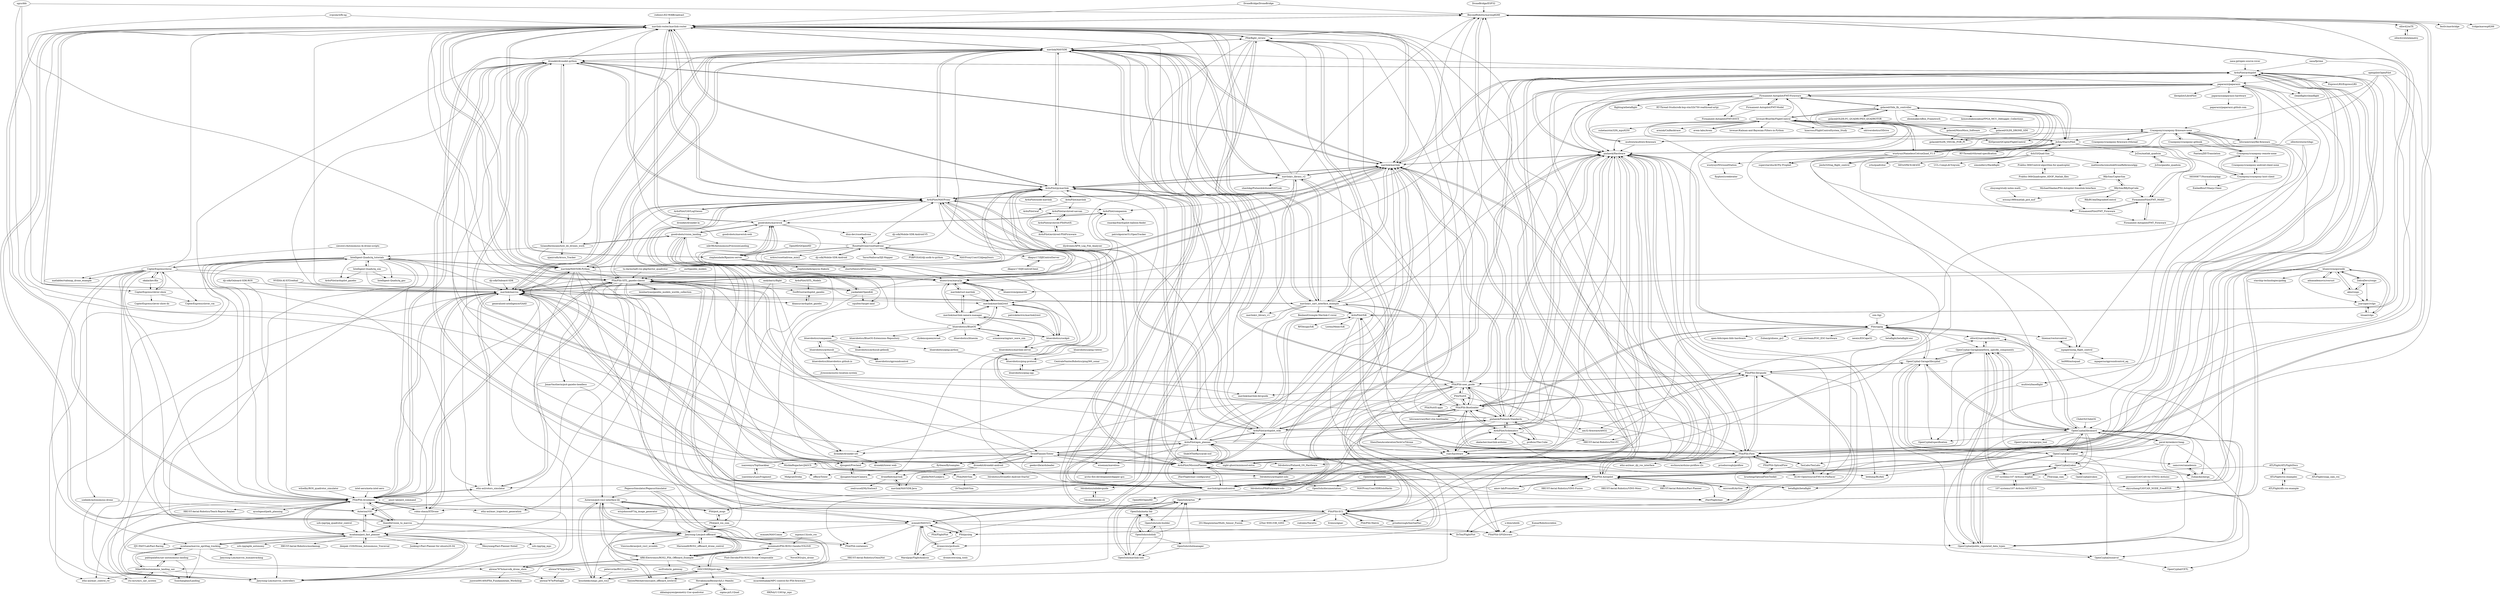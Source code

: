 digraph G {
"DroneBridge/ESP32" -> "BeyondRobotix/mavesp8266" ["e"=1]
"loveuav/BlueSkyFlightControl" -> "golaced/Oldx_fly_controller"
"loveuav/BlueSkyFlightControl" -> "JcZou/StarryPilot"
"loveuav/BlueSkyFlightControl" -> "wustyuyi/NamelessCotrunQuad_V1.0"
"loveuav/BlueSkyFlightControl" -> "avem-labs/Avem" ["e"=1]
"loveuav/BlueSkyFlightControl" -> "loveuav/Kalman-and-Bayesian-Filters-in-Python"
"loveuav/BlueSkyFlightControl" -> "Crazepony/crazepony-firmware-none"
"loveuav/BlueSkyFlightControl" -> "hzacross/FlightControlSystem_Study"
"loveuav/BlueSkyFlightControl" -> "Firmament-Autopilot/FMT-Firmware"
"loveuav/BlueSkyFlightControl" -> "pixhawk/Hardware"
"loveuav/BlueSkyFlightControl" -> "KitSprout/QCopterFlightControl" ["e"=1]
"loveuav/BlueSkyFlightControl" -> "priseborough/InertialNav" ["e"=1]
"loveuav/BlueSkyFlightControl" -> "wustyuyi/NGroundStation"
"loveuav/BlueSkyFlightControl" -> "odriverobotics/ODrive" ["e"=1]
"loveuav/BlueSkyFlightControl" -> "suhetao/stm32f4_mpu9250" ["e"=1]
"loveuav/BlueSkyFlightControl" -> "armink/CmBacktrace" ["e"=1]
"nasa-jpl/open-source-rover" -> "ArduPilot/ardupilot" ["e"=1]
"dronekit/dronekit-python" -> "mavlink/mavlink"
"dronekit/dronekit-python" -> "ArduPilot/pymavlink"
"dronekit/dronekit-python" -> "ArduPilot/MAVProxy"
"dronekit/dronekit-python" -> "mavlink/MAVSDK-Python"
"dronekit/dronekit-python" -> "mavlink/MAVSDK"
"dronekit/dronekit-python" -> "dronekit/dronekit-sitl"
"dronekit/dronekit-python" -> "tizianofiorenzani/how_do_drones_work"
"dronekit/dronekit-python" -> "ArduPilot/ardupilot"
"dronekit/dronekit-python" -> "mavlink/mavros"
"dronekit/dronekit-python" -> "mavlink-router/mavlink-router"
"dronekit/dronekit-python" -> "mavlink/qgroundcontrol"
"dronekit/dronekit-python" -> "ArduPilot/MissionPlanner"
"dronekit/dronekit-python" -> "dronekit/dronekit-android"
"dronekit/dronekit-python" -> "PX4/PX4-Avoidance"
"dronekit/dronekit-python" -> "PX4/PX4-Autopilot"
"OpenCyphal-Garage/libcyphal" -> "OpenCyphal/libcanard"
"OpenCyphal-Garage/libcyphal" -> "OpenCyphal/pycyphal"
"OpenCyphal-Garage/libcyphal" -> "OpenCyphal-Garage/platform_specific_components"
"OpenCyphal-Garage/libcyphal" -> "OpenCyphal/specification"
"OpenCyphal-Garage/libcyphal" -> "OpenCyphal/public_regulated_data_types"
"OpenCyphal-Garage/libcyphal" -> "Zubax/kocherga"
"OpenCyphal-Garage/libcyphal" -> "PX4/sapog"
"OpenCyphal-Garage/libcyphal" -> "PX4/PX4-Devguide"
"golaced/OLDX-FC_QUADRUPED_QUADROTOR" -> "golaced/MocoMoco_Software" ["e"=1]
"golaced/OLDX-FC_QUADRUPED_QUADROTOR" -> "golaced/Oldx_fly_controller" ["e"=1]
"golaced/OLDX-FC_QUADRUPED_QUADROTOR" -> "golaced/OLDX_DRONE_SIM" ["e"=1]
"openpilot/OpenPilot" -> "PX4/PX4-Flow" ["e"=1]
"openpilot/OpenPilot" -> "pixhawk/Hardware" ["e"=1]
"openpilot/OpenPilot" -> "Crazepony/crazepony-firmware-none" ["e"=1]
"openpilot/OpenPilot" -> "paparazzi/paparazzi" ["e"=1]
"openpilot/OpenPilot" -> "OpenCyphal/libcanard" ["e"=1]
"bitcraze/crazyflie-firmware" -> "Crazepony/crazepony-firmware-none" ["e"=1]
"bitcraze/crazyflie-firmware" -> "pixhawk/Hardware" ["e"=1]
"bitcraze/crazyflie-firmware" -> "PX4/PX4-Autopilot" ["e"=1]
"bitcraze/crazyflie-firmware" -> "paparazzi/paparazzi" ["e"=1]
"stephendade/Rpanion-server" -> "goodrobots/maverick"
"stephendade/Rpanion-server" -> "stephendade/apsync-Kakute"
"stephendade/Rpanion-server" -> "mavlink-router/mavlink-router"
"stephendade/Rpanion-server" -> "shortstheory/APStreamline"
"stephendade/Rpanion-server" -> "bluenviron/mavp2p"
"golaced/Oldx_fly_controller" -> "loveuav/BlueSkyFlightControl"
"golaced/Oldx_fly_controller" -> "golaced/OLDX-FC_QUADRUPED_QUADROTOR" ["e"=1]
"golaced/Oldx_fly_controller" -> "golaced/OLDX_DRONE_SIM"
"golaced/Oldx_fly_controller" -> "wustyuyi/NamelessCotrunQuad_V1.0"
"golaced/Oldx_fly_controller" -> "JcZou/StarryPilot"
"golaced/Oldx_fly_controller" -> "superstarzhu/ACFly-Prophet"
"golaced/Oldx_fly_controller" -> "cuav/hardware"
"golaced/Oldx_fly_controller" -> "Firmament-Autopilot/FMT-Firmware"
"golaced/Oldx_fly_controller" -> "golaced/OLDX_VISUAL_FOR_PI"
"golaced/Oldx_fly_controller" -> "eboxmaker/eBox_Framework" ["e"=1]
"golaced/Oldx_fly_controller" -> "pixhawk/Hardware"
"golaced/Oldx_fly_controller" -> "konosubakonoakua/FPGA_MCU_Debugger_Collections" ["e"=1]
"paparazzi/paparazzi" -> "paparazzi/paparazzi-hardware"
"paparazzi/paparazzi" -> "PX4/PX4-Autopilot"
"paparazzi/paparazzi" -> "ArduPilot/ardupilot"
"paparazzi/paparazzi" -> "pixhawk/Hardware"
"paparazzi/paparazzi" -> "mavlink/qgroundcontrol"
"paparazzi/paparazzi" -> "mavlink/mavlink"
"paparazzi/paparazzi" -> "cleanflight/cleanflight" ["e"=1]
"paparazzi/paparazzi" -> "multiwii/multiwii-firmware" ["e"=1]
"paparazzi/paparazzi" -> "ArduPilot/MissionPlanner"
"paparazzi/paparazzi" -> "mavlink/MAVSDK"
"paparazzi/paparazzi" -> "TauLabs/TauLabs" ["e"=1]
"paparazzi/paparazzi" -> "Firmament-Autopilot/FMT-Firmware"
"paparazzi/paparazzi" -> "PX4/PX4-ECL"
"paparazzi/paparazzi" -> "bitcraze/crazyflie-firmware" ["e"=1]
"paparazzi/paparazzi" -> "librepilot/LibrePilot" ["e"=1]
"JcZou/StarryPilot" -> "Firmament-Autopilot/FMT-Firmware"
"JcZou/StarryPilot" -> "JcZou/matlab_quadsim"
"JcZou/StarryPilot" -> "loveuav/BlueSkyFlightControl"
"JcZou/StarryPilot" -> "FirmamentPilot/FMT_Firmware"
"JcZou/StarryPilot" -> "wustyuyi/NamelessCotrunQuad_V1.0"
"JcZou/StarryPilot" -> "golaced/Oldx_fly_controller"
"JcZou/StarryPilot" -> "mpaperno/aq_flight_control"
"JcZou/StarryPilot" -> "RT-Thread/rtthread-specification" ["e"=1]
"JcZou/StarryPilot" -> "jiezhi320/aq_flight_control"
"JcZou/StarryPilot" -> "dch33/Quad-Sim"
"JcZou/StarryPilot" -> "FirmamentPilot/FMT_Model"
"Intelligent-Quads/iq_tutorials" -> "Intelligent-Quads/iq_sim"
"Intelligent-Quads/iq_tutorials" -> "PX4/PX4-Avoidance"
"Intelligent-Quads/iq_tutorials" -> "ctu-mrs/mrs_uav_system" ["e"=1]
"Intelligent-Quads/iq_tutorials" -> "Intelligent-Quads/iq_gnc"
"Intelligent-Quads/iq_tutorials" -> "alireza787b/mavsdk_drone_show"
"Intelligent-Quads/iq_tutorials" -> "PX4/PX4-SITL_gazebo-classic"
"Intelligent-Quads/iq_tutorials" -> "thien94/vision_to_mavros"
"Intelligent-Quads/iq_tutorials" -> "mzahana/px4_fast_planner"
"Intelligent-Quads/iq_tutorials" -> "Jaeyoung-Lim/mavros_controllers" ["e"=1]
"Intelligent-Quads/iq_tutorials" -> "mavlink/mavros"
"Intelligent-Quads/iq_tutorials" -> "ethz-asl/rotors_simulator" ["e"=1]
"Intelligent-Quads/iq_tutorials" -> "mavlink/MAVSDK-Python"
"Intelligent-Quads/iq_tutorials" -> "ArduPilot/ardupilot_gazebo" ["e"=1]
"Intelligent-Quads/iq_tutorials" -> "CopterExpress/clover"
"Intelligent-Quads/iq_tutorials" -> "robin-shaun/XTDrone" ["e"=1]
"Jaeyoung-Lim/mavros_controllers" -> "mzahana/px4_fast_planner" ["e"=1]
"Jaeyoung-Lim/mavros_controllers" -> "PX4/PX4-Avoidance" ["e"=1]
"NVIDIA-AI-IOT/redtail" -> "yankailab/OpenKAI" ["e"=1]
"NVIDIA-AI-IOT/redtail" -> "mavlink/mavros" ["e"=1]
"NVIDIA-AI-IOT/redtail" -> "PX4/PX4-Avoidance" ["e"=1]
"OpenSolo/OpenSolo" -> "OpenSolo/documentation"
"OpenSolo/OpenSolo" -> "MAVProxyUser/3DRSoloHacks"
"uzh-rpg/rpg_quadrotor_control" -> "mzahana/px4_fast_planner" ["e"=1]
"PX4/sapog" -> "thiemar/vectorcontrol"
"PX4/sapog" -> "Zubax/gridsens_gs2"
"PX4/sapog" -> "OpenCyphal-Garage/platform_specific_components"
"PX4/sapog" -> "OpenCyphal/libcanard"
"PX4/sapog" -> "pitronicteam/FOC_ESC-hardware" ["e"=1]
"PX4/sapog" -> "AUAV-OpenSource/FMUv4-PixRacer"
"PX4/sapog" -> "pixhawk/Hardware"
"PX4/sapog" -> "PX4/PX4-Bootloader"
"PX4/sapog" -> "neoxic/ESCape32" ["e"=1]
"PX4/sapog" -> "betaflight/betaflight-esc" ["e"=1]
"PX4/sapog" -> "open-bldc/open-bldc-hardware" ["e"=1]
"PX4/sapog" -> "olliw42/uavcan4hobbyists"
"PX4/sapog" -> "OpenCyphal-Garage/libcyphal"
"sim-/tgy" -> "PX4/sapog" ["e"=1]
"olliw42/storm32bgc" -> "pixhawk/Hardware" ["e"=1]
"olliw42/storm32bgc" -> "PX4/sapog" ["e"=1]
"olliw42/storm32bgc" -> "PX4/PX4-Flow" ["e"=1]
"mavlink/mavros" -> "mavlink/mavlink"
"mavlink/mavros" -> "PX4/PX4-Avoidance"
"mavlink/mavros" -> "PX4/PX4-SITL_gazebo-classic"
"mavlink/mavros" -> "mavlink/MAVSDK"
"mavlink/mavros" -> "mavlink-router/mavlink-router"
"mavlink/mavros" -> "Jaeyoung-Lim/mavros_controllers" ["e"=1]
"mavlink/mavros" -> "ethz-asl/rotors_simulator" ["e"=1]
"mavlink/mavros" -> "mavlink/c_uart_interface_example"
"mavlink/mavros" -> "PX4/PX4-Autopilot"
"mavlink/mavros" -> "mavlink/qgroundcontrol"
"mavlink/mavros" -> "robin-shaun/XTDrone" ["e"=1]
"mavlink/mavros" -> "ArduPilot/MAVProxy"
"mavlink/mavros" -> "mavlink/MAVSDK-Python"
"mavlink/mavros" -> "generalized-intelligence/GAAS" ["e"=1]
"mavlink/mavros" -> "ethz-asl/mav_control_rw" ["e"=1]
"CopterExpress/clever-show" -> "CopterExpress/clever-show-ds"
"CopterExpress/clever-show" -> "CopterExpress/clover_vm"
"CopterExpress/clever-show" -> "CopterExpress/clover"
"ethz-asl/rotors_simulator" -> "PX4/PX4-SITL_gazebo-classic" ["e"=1]
"ethz-asl/rotors_simulator" -> "PX4/PX4-Avoidance" ["e"=1]
"ethz-asl/rotors_simulator" -> "mavlink/mavros" ["e"=1]
"andybarry/flight" -> "yankailab/OpenKAI" ["e"=1]
"andybarry/flight" -> "DroidPlanner/Tower" ["e"=1]
"andybarry/flight" -> "PX4/PX4-ECL" ["e"=1]
"ZebraDevs/rosgo" -> "juaruipav/rclgo"
"ZebraDevs/rosgo" -> "bluenviron/goroslib"
"ZebraDevs/rosgo" -> "akio/rosgo"
"mavlink/MAVSDK-Python" -> "mavlink/MAVSDK"
"mavlink/MAVSDK-Python" -> "mavlink-router/mavlink-router"
"mavlink/MAVSDK-Python" -> "ArduPilot/pymavlink"
"mavlink/MAVSDK-Python" -> "dronekit/dronekit-python"
"mavlink/MAVSDK-Python" -> "mavlink/mavros"
"mavlink/MAVSDK-Python" -> "mavlink/mavlink"
"mavlink/MAVSDK-Python" -> "ArduPilot/MAVProxy"
"mavlink/MAVSDK-Python" -> "JonasVautherin/px4-gazebo-headless"
"mavlink/MAVSDK-Python" -> "PX4/PX4-Avoidance"
"mavlink/MAVSDK-Python" -> "alireza787b/mavsdk_drone_show"
"mavlink/MAVSDK-Python" -> "PX4/PX4-SITL_gazebo-classic"
"mavlink/MAVSDK-Python" -> "PX4/pyulog"
"mavlink/MAVSDK-Python" -> "ecmnet/MAVGCL"
"mavlink/MAVSDK-Python" -> "Intelligent-Quads/iq_tutorials"
"mavlink/MAVSDK-Python" -> "bluenviron/mavp2p"
"ArduPilot/UAVLogViewer" -> "ArduPilot/MAVProxy"
"ArduPilot/UAVLogViewer" -> "ecmnet/MAVGCL"
"ArduPilot/UAVLogViewer" -> "dronekit/dronekit-la"
"tizianofiorenzani/how_do_drones_work" -> "goodrobots/vision_landing"
"tizianofiorenzani/how_do_drones_work" -> "dronekit/dronekit-python"
"tizianofiorenzani/how_do_drones_work" -> "Intelligent-Quads/iq_tutorials"
"tizianofiorenzani/how_do_drones_work" -> "njanirudh/Aruco_Tracker" ["e"=1]
"tizianofiorenzani/how_do_drones_work" -> "djnugent/Precland"
"tizianofiorenzani/how_do_drones_work" -> "mavlink/MAVSDK"
"ugcs/ddc" -> "CopterExpress/clever-show"
"ugcs/ddc" -> "MishkaRogachev/JAGCS"
"ugcs/ddc" -> "BeyondRobotix/mavesp8266"
"OpenCyphal-Garage/platform_specific_components" -> "OpenCyphal/public_regulated_data_types"
"OpenCyphal-Garage/platform_specific_components" -> "OpenCyphal/libcanard"
"OpenCyphal-Garage/platform_specific_components" -> "107-systems/107-Arduino-Cyphal"
"OpenCyphal-Garage/platform_specific_components" -> "olliw42/uavcan4hobbyists"
"OpenCyphal-Garage/platform_specific_components" -> "OpenCyphal-Garage/libcyphal"
"OpenCyphal-Garage/platform_specific_components" -> "OpenCyphal/specification"
"priseborough/InertialNav" -> "PX4/PX4-ECL" ["e"=1]
"priseborough/InertialNav" -> "mavlink-router/mavlink-router" ["e"=1]
"JonasVautherin/px4-gazebo-headless" -> "Auterion/px4-ros2-interface-lib"
"dch33/Quad-Sim" -> "UCL-CompLACS/qrsim"
"dch33/Quad-Sim" -> "JcZou/StarryPilot"
"dch33/Quad-Sim" -> "simondlevy/Hackflight" ["e"=1]
"dch33/Quad-Sim" -> "mathworks/simulinkDroneReferenceApp" ["e"=1]
"dch33/Quad-Sim" -> "yrlu/quadrotor" ["e"=1]
"dch33/Quad-Sim" -> "Prabhu-369/Control-algorithm-for-quadcopter"
"dch33/Quad-Sim" -> "SKYnSPACE/AE450"
"ArduPilot/SITL_Models" -> "SwiftGust/ardupilot_gazebo" ["e"=1]
"lt8300877/NormalizingApp" -> "Embedfire/CSharp-Client" ["e"=1]
"bluenviron/gomavlib" -> "bluenviron/mavp2p"
"RflySim/CopterSim" -> "RflySim/RflyExpCode"
"RflySim/CopterSim" -> "FirmamentPilot/FMT_Firmware"
"RflySim/CopterSim" -> "MichaelSkadan/PX4-Autopilot-Simulink-Interface"
"PX4/px4_ros_com" -> "PX4/px4_msgs"
"PX4/px4_ros_com" -> "Jaeyoung-Lim/px4-offboard"
"PX4/px4_ros_com" -> "Auterion/px4-ros2-interface-lib"
"PX4/px4_ros_com" -> "PX4/PX4-containers"
"juaruipav/rclgo" -> "tiiuae/rclgo"
"bluenviron/mavp2p" -> "bluenviron/gomavlib"
"bluenviron/mavp2p" -> "mavlink-router/mavlink-router"
"bluenviron/mavp2p" -> "mavlink/mavlink-camera-manager"
"bluenviron/mavp2p" -> "mavlink/mavlink2rest"
"bluenviron/mavp2p" -> "bluerobotics/cockpit"
"bluenviron/mavp2p" -> "mavlink/rust-mavlink"
"bluenviron/mavp2p" -> "goodrobots/maverick"
"wustyuyi/NamelessCotrunQuad_V1.0" -> "loveuav/BlueSkyFlightControl"
"wustyuyi/NamelessCotrunQuad_V1.0" -> "JcZou/StarryPilot"
"wustyuyi/NamelessCotrunQuad_V1.0" -> "golaced/Oldx_fly_controller"
"wustyuyi/NamelessCotrunQuad_V1.0" -> "mpaperno/aq_flight_control"
"wustyuyi/NamelessCotrunQuad_V1.0" -> "superstarzhu/ACFly-Prophet"
"wustyuyi/NamelessCotrunQuad_V1.0" -> "jiezhi320/aq_flight_control"
"wustyuyi/NamelessCotrunQuad_V1.0" -> "wustyuyi/NGroundStation"
"szebedy/autonomous-drone" -> "Jaeyoung-Lim/mavros_controllers" ["e"=1]
"szebedy/autonomous-drone" -> "Auterion/VIO"
"Intelligent-Quads/iq_sim" -> "Intelligent-Quads/iq_tutorials"
"Intelligent-Quads/iq_sim" -> "Intelligent-Quads/iq_gnc"
"Intelligent-Quads/iq_sim" -> "khancyr/ardupilot_gazebo"
"Intelligent-Quads/iq_sim" -> "ArduPilot/ardupilot_gazebo" ["e"=1]
"dronefleet/mavlink" -> "mavlink/MAVSDK-Java"
"dronefleet/mavlink" -> "zealrussell/MyStation3"
"akio/rosgo" -> "ZebraDevs/rosgo"
"akio/rosgo" -> "bluenviron/goroslib"
"akio/rosgo" -> "juaruipav/rclgo"
"shuyong/study-notes-math" -> "ericzzj1989/matlab_px4_msf"
"OpenCyphal/nunavut" -> "OpenCyphal/CETL"
"Auterion/VIO" -> "mzahana/px4_fast_planner"
"Auterion/VIO" -> "thien94/vision_to_mavros"
"proficnc/The-Cube" -> "ArduPilot/Schematics"
"proficnc/The-Cube" -> "cuav/hardware"
"proficnc/The-Cube" -> "pixhawk/Pixhawk-Standards"
"thien94/vision_to_mavros" -> "Auterion/VIO"
"thien94/vision_to_mavros" -> "mzahana/px4_fast_planner"
"thien94/vision_to_mavros" -> "PX4/PX4-Avoidance"
"thien94/vision_to_mavros" -> "Jaeyoung-Lim/mavros_controllers" ["e"=1]
"thien94/vision_to_mavros" -> "Jaeyoung-Lim/px4-offboard"
"rmackay9/ardupilot-balloon-finder" -> "patrickpoirier51/OpenTracker"
"ArduPilot/archived-PX4NuttX" -> "ArduPilot/archived-uavcan"
"ArduPilot/archived-PX4NuttX" -> "ArduPilot/archived-PX4Firmware"
"diux-dev/rosettadrone" -> "RosettaDrone/rosettadrone"
"mathworks/simulinkDroneReferenceApp" -> "RflySim/CopterSim" ["e"=1]
"ShenZhenAccelerationTechCo/Tdrone" -> "cuav/hardware" ["e"=1]
"pablopalafox/uav-autonomous-landing" -> "MikeS96/autonomous_landing_uav"
"pablopalafox/uav-autonomous-landing" -> "Sunchanghao/Landing"
"ArduPilot/Schematics" -> "proficnc/The-Cube"
"ArduPilot/Schematics" -> "cuav/hardware"
"ArduPilot/Schematics" -> "pixhawk/Hardware"
"ArduPilot/Schematics" -> "PX4/PX4-Bootloader"
"ArduPilot/Schematics" -> "pixhawk/Pixhawk-Standards"
"ArduPilot/Schematics" -> "okalachev/mavlink-arduino"
"ArduPilot/Schematics" -> "AUAV-OpenSource/FMUv4-PixRacer"
"ArduPilot/Schematics" -> "HKUST-Aerial-Robotics/Nxt-FC" ["e"=1]
"golaced/MocoMoco_Software" -> "golaced/OLDX_VISUAL_FOR_PI"
"cuav/hardware" -> "ArduPilot/Schematics"
"cuav/hardware" -> "olliw42/uavcan4hobbyists"
"Zubax/kocherga" -> "samcrow/canadensis"
"golaced/OLDX_DRONE_SIM" -> "golaced/OLDX_VISUAL_FOR_PI"
"JcZou/matlab_quadsim" -> "JcZou/gazebo_quadsim"
"JcZou/matlab_quadsim" -> "FirmamentPilot/FMT_Model"
"PX4/px4_msgs" -> "PX4/px4_ros_com"
"PX4/px4_msgs" -> "Auterion/px4-ros2-interface-lib"
"bluerobotics/ping-viewer" -> "bluerobotics/ping-protocol"
"geosmall/UAVCAN-for-STM32-Arduino" -> "skyyuzhang/UAVCAN_NODE_FreeRTOS"
"mavlink/MAVSDK-Java" -> "dronefleet/mavlink"
"Marxlp/pyFlightAnalysis" -> "ecmnet/MAVGCL"
"bluerobotics/ping-protocol" -> "bluerobotics/ping-cpp"
"bluerobotics/ping-cpp" -> "bluerobotics/ping-protocol"
"JcZou/gazebo_quadsim" -> "JcZou/matlab_quadsim"
"wustyuyi/NGroundStation" -> "flyghost/creekwater"
"pixhawk/Pixhawk-Standards" -> "pixhawk/Hardware"
"pixhawk/Pixhawk-Standards" -> "PX4/PX4-Bootloader"
"pixhawk/Pixhawk-Standards" -> "ArduPilot/Schematics"
"pixhawk/Pixhawk-Standards" -> "PX4/PX4-user_guide"
"pixhawk/Pixhawk-Standards" -> "mavlink-router/mavlink-router"
"pixhawk/Pixhawk-Standards" -> "proficnc/The-Cube"
"pixhawk/Pixhawk-Standards" -> "cuav/hardware"
"pixhawk/Pixhawk-Standards" -> "mavlink/mavlink"
"pixhawk/Pixhawk-Standards" -> "am32-firmware/AM32" ["e"=1]
"pixhawk/Pixhawk-Standards" -> "PX4/flight_review"
"pixhawk/Pixhawk-Standards" -> "mavlink/MAVSDK"
"pixhawk/Pixhawk-Standards" -> "mavlink/qgroundcontrol"
"pixhawk/Pixhawk-Standards" -> "ArduPilot/ardupilot_wiki"
"pixhawk/Pixhawk-Standards" -> "OpenCyphal/libcanard"
"pixhawk/Pixhawk-Standards" -> "ArduPilot/SiK"
"bluerobotics/BlueOS" -> "bluerobotics/cockpit"
"bluerobotics/BlueOS" -> "mavlink/mavlink2rest"
"bluerobotics/BlueOS" -> "mavlink/mavlink-camera-manager"
"bluerobotics/BlueOS" -> "clydemcqueen/orca4" ["e"=1]
"bluerobotics/BlueOS" -> "bluerobotics/BlueOS-Extensions-Repository"
"bluerobotics/BlueOS" -> "bluerobotics/companion"
"bluerobotics/BlueOS" -> "bluerobotics/bluesim"
"bluerobotics/BlueOS" -> "srmainwaring/asv_wave_sim" ["e"=1]
"bluerobotics/BlueOS" -> "goodrobots/maverick"
"osrf/gazebo_models" -> "PX4/PX4-SITL_gazebo-classic" ["e"=1]
"mavlink/qgroundcontrol" -> "mavlink/mavlink"
"mavlink/qgroundcontrol" -> "PX4/PX4-Autopilot"
"mavlink/qgroundcontrol" -> "ArduPilot/MissionPlanner"
"mavlink/qgroundcontrol" -> "ArduPilot/ardupilot"
"mavlink/qgroundcontrol" -> "mavlink/MAVSDK"
"mavlink/qgroundcontrol" -> "pixhawk/Hardware"
"mavlink/qgroundcontrol" -> "mavlink/mavros"
"mavlink/qgroundcontrol" -> "mavlink-router/mavlink-router"
"mavlink/qgroundcontrol" -> "dronekit/dronekit-python"
"mavlink/qgroundcontrol" -> "iNavFlight/inav" ["e"=1]
"mavlink/qgroundcontrol" -> "ArduPilot/apm_planner"
"mavlink/qgroundcontrol" -> "ArduPilot/pymavlink"
"mavlink/qgroundcontrol" -> "OpenHD/OpenHD" ["e"=1]
"mavlink/qgroundcontrol" -> "pixhawk/Pixhawk-Standards"
"mavlink/qgroundcontrol" -> "ArduPilot/MAVProxy"
"amov-lab/Prometheus" -> "PX4/PX4-Autopilot" ["e"=1]
"amov-lab/Prometheus" -> "mavlink/mavros" ["e"=1]
"Crazepony/crazepony-remote-none" -> "Crazepony/crazepony-host-client"
"Crazepony/crazepony-remote-none" -> "Crazepony/crazepony-android-client-none"
"Crazepony/crazepony-remote-none" -> "Crazepony/crazepony-firmware-none"
"paparazzi/paparazzi-hardware" -> "paparazzi/paparazzi.github.com"
"bluenviron/goroslib" -> "ZebraDevs/rosgo"
"bluenviron/goroslib" -> "tiiuae/rclgo"
"bluenviron/goroslib" -> "juaruipav/rclgo"
"bluenviron/goroslib" -> "akio/rosgo"
"bluenviron/goroslib" -> "bluenviron/gomavlib"
"bluenviron/goroslib" -> "adnanademovic/rosrust" ["e"=1]
"bluenviron/goroslib" -> "starship-technologies/gobag"
"bluenviron/goroslib" -> "bluenviron/mavp2p"
"mzahana/px4_fast_planner" -> "Jaeyoung-Lim/mavros_controllers" ["e"=1]
"mzahana/px4_fast_planner" -> "Auterion/VIO"
"mzahana/px4_fast_planner" -> "deepak-1530/Drone_Autonomous_Traversal"
"mzahana/px4_fast_planner" -> "PX4/PX4-Avoidance"
"mzahana/px4_fast_planner" -> "Junking1/Fast-Planner-for-ubuntu20.04"
"mzahana/px4_fast_planner" -> "Mesywang/Fast-Planner-Noted" ["e"=1]
"mzahana/px4_fast_planner" -> "thien94/vision_to_mavros"
"mzahana/px4_fast_planner" -> "uzh-rpg/rpg_mpc" ["e"=1]
"mzahana/px4_fast_planner" -> "ZJU-FAST-Lab/Fast-Racing" ["e"=1]
"mzahana/px4_fast_planner" -> "uzh-rpg/agile_autonomy" ["e"=1]
"mzahana/px4_fast_planner" -> "HKUST-Aerial-Robotics/mockamap" ["e"=1]
"mzahana/px4_fast_planner" -> "mzahana/mavros_apriltag_tracking"
"mavlink/mavlink" -> "mavlink/qgroundcontrol"
"mavlink/mavlink" -> "mavlink/MAVSDK"
"mavlink/mavlink" -> "mavlink/mavros"
"mavlink/mavlink" -> "dronekit/dronekit-python"
"mavlink/mavlink" -> "ArduPilot/pymavlink"
"mavlink/mavlink" -> "mavlink-router/mavlink-router"
"mavlink/mavlink" -> "PX4/PX4-Autopilot"
"mavlink/mavlink" -> "ArduPilot/MAVProxy"
"mavlink/mavlink" -> "ArduPilot/MissionPlanner"
"mavlink/mavlink" -> "mavlink/c_library_v2"
"mavlink/mavlink" -> "mavlink/c_uart_interface_example"
"mavlink/mavlink" -> "ArduPilot/ardupilot"
"mavlink/mavlink" -> "pixhawk/Hardware"
"mavlink/mavlink" -> "mavlink/MAVSDK-Python"
"mavlink/mavlink" -> "pixhawk/Pixhawk-Standards"
"ArduPilot/ardupilot_wiki" -> "ArduPilot/MissionPlanner"
"ArduPilot/ardupilot_wiki" -> "ArduPilot/MAVProxy"
"ArduPilot/ardupilot_wiki" -> "ArduPilot/pymavlink"
"ArduPilot/ardupilot_wiki" -> "BeyondRobotix/mavesp8266"
"ArduPilot/ardupilot_wiki" -> "ArduPilot/apm_planner"
"ArduPilot/ardupilot_wiki" -> "PX4/PX4-Devguide"
"ArduPilot/ardupilot_wiki" -> "mavlink/mavlink"
"ArduPilot/ardupilot_wiki" -> "ArduPilot/companion"
"ArduPilot/ardupilot_wiki" -> "ArduPilot/SiK"
"ArduPilot/ardupilot_wiki" -> "pixhawk/Hardware"
"ArduPilot/ardupilot_wiki" -> "ArduPilot/ardupilot"
"ArduPilot/ardupilot_wiki" -> "pixhawk/Pixhawk-Standards"
"ArduPilot/ardupilot_wiki" -> "mavlink/MAVSDK"
"ArduPilot/ardupilot_wiki" -> "PX4/PX4-user_guide"
"ArduPilot/ardupilot_wiki" -> "PX4/PX4-SITL_gazebo-classic"
"107-systems/107-Arduino-Cyphal" -> "OpenCyphal/yakut"
"107-systems/107-Arduino-Cyphal" -> "107-systems/107-Arduino-MCP2515"
"107-systems/107-Arduino-Cyphal" -> "OpenCyphal-Garage/platform_specific_components"
"107-systems/107-Arduino-Cyphal" -> "skyyuzhang/UAVCAN_NODE_FreeRTOS"
"ctu-mrs/mrs_uav_system" -> "MikeS96/autonomous_landing_uav" ["e"=1]
"ctu-mrs/mrs_uav_system" -> "PX4/PX4-Avoidance" ["e"=1]
"MikeS96/autonomous_landing_uav" -> "pablopalafox/uav-autonomous-landing"
"MikeS96/autonomous_landing_uav" -> "Sunchanghao/Landing"
"MikeS96/autonomous_landing_uav" -> "mzahana/mavros_apriltag_tracking"
"MikeS96/autonomous_landing_uav" -> "Jaeyoung-Lim/mavros_controllers" ["e"=1]
"MikeS96/autonomous_landing_uav" -> "ctu-mrs/mrs_uav_system" ["e"=1]
"MikeS96/autonomous_landing_uav" -> "ethz-asl/mav_control_rw" ["e"=1]
"pavel-kirienko/o1heap" -> "OpenCyphal/libcanard"
"pavel-kirienko/o1heap" -> "OpenCyphal/public_regulated_data_types"
"pavel-kirienko/o1heap" -> "OpenCyphal/pycyphal"
"pavel-kirienko/o1heap" -> "Zubax/kocherga"
"pavel-kirienko/o1heap" -> "OpenCyphal/yakut"
"pavel-kirienko/o1heap" -> "OpenCyphal/nunavut"
"OpenHD/QOpenHD" -> "stephendade/Rpanion-server" ["e"=1]
"robin-shaun/XTDrone" -> "mzahana/px4_fast_planner" ["e"=1]
"robin-shaun/XTDrone" -> "PX4/PX4-Avoidance" ["e"=1]
"robin-shaun/XTDrone" -> "mavlink/mavros" ["e"=1]
"mzahana/mavros_apriltag_tracking" -> "Jaeyoung-Lim/mavros_humantracking"
"mzahana/mavros_apriltag_tracking" -> "MikeS96/autonomous_landing_uav"
"mzahana/mavros_apriltag_tracking" -> "Jaeyoung-Lim/mavros_controllers" ["e"=1]
"mzahana/mavros_apriltag_tracking" -> "mzahana/px4_fast_planner"
"mzahana/mavros_apriltag_tracking" -> "pablopalafox/uav-autonomous-landing"
"mzahana/mavros_apriltag_tracking" -> "Sunchanghao/Landing"
"RflySim/RflyExpCode" -> "RflySim/CopterSim"
"RflySim/RflyExpCode" -> "ericzzj1989/matlab_px4_msf"
"RflySim/RflyExpCode" -> "FirmamentPilot/FMT_Firmware"
"RflySim/RflyExpCode" -> "FirmamentPilot/FMT_Model"
"RflySim/RflyExpCode" -> "RflyBUAA/DegradedControl"
"okalachev/flix" -> "CopterExpress/clover" ["e"=1]
"okalachev/flix" -> "CopterExpress/clever-show" ["e"=1]
"dronekit/dronekit-android" -> "DroidPlanner/Tower"
"dronekit/dronekit-android" -> "dronefleet/mavlink"
"dronekit/dronekit-android" -> "mavlink/MAVSDK-Java"
"dronekit/dronekit-android" -> "ghelle/MAVLinkJava"
"dronekit/dronekit-android" -> "offbye/Tower"
"dronekit/dronekit-android" -> "ArduPilot/SiK"
"dronekit/dronekit-android" -> "ArduPilot/MAVProxy"
"dronekit/dronekit-android" -> "3drobotics/DroneKit-Android-Starter"
"leonhartyao/gazebo_models_worlds_collection" -> "PX4/PX4-SITL_gazebo-classic" ["e"=1]
"ChibiOS/ChibiOS" -> "OpenCyphal/libcanard" ["e"=1]
"KumarRobotics/ublox" -> "PX4/PX4-GPSDrivers" ["e"=1]
"amov-lab/px4_command" -> "Auterion/VIO" ["e"=1]
"bluerobotics/bluerobotics.github.io" -> "jtrezzo/acoustic-location-system"
"mavlink/mavlink2rest" -> "mavlink/mavlink-camera-manager"
"mavlink/mavlink2rest" -> "bluerobotics/BlueOS"
"mavlink/mavlink2rest" -> "patrickelectric/mavlink2rest"
"mavlink/mavlink2rest" -> "bluerobotics/mavlink-server"
"mavlink/mavlink2rest" -> "bluerobotics/cockpit"
"mavlink/mavlink2rest" -> "bluenviron/mavp2p"
"RosettaDrone/rosettadrone" -> "diux-dev/rosettadrone"
"RosettaDrone/rosettadrone" -> "dkapur17/DJIControlServer"
"RosettaDrone/rosettadrone" -> "stephendade/Rpanion-server"
"RosettaDrone/rosettadrone" -> "MAVProxyUser/CIAJeepDoors" ["e"=1]
"RosettaDrone/rosettadrone" -> "m4xw/rosettadrone_mini2"
"RosettaDrone/rosettadrone" -> "mavlink-router/mavlink-router"
"RosettaDrone/rosettadrone" -> "mavlink/MAVSDK"
"RosettaDrone/rosettadrone" -> "ArduPilot/MAVProxy"
"RosettaDrone/rosettadrone" -> "dji-sdk/Mobile-SDK-Android" ["e"=1]
"RosettaDrone/rosettadrone" -> "dronefleet/mavlink"
"RosettaDrone/rosettadrone" -> "YarosMallorca/DJI-Mapper" ["e"=1]
"RosettaDrone/rosettadrone" -> "PSBPOSAS/dji-asdk-to-python"
"ArduPilot/SiK" -> "BeyondRobotix/mavesp8266"
"ArduPilot/SiK" -> "AUAV-OpenSource/FMUv4-PixRacer"
"ArduPilot/SiK" -> "LorenzMeier/SiK"
"ArduPilot/SiK" -> "PX4/sapog"
"ArduPilot/SiK" -> "mavlink-router/mavlink-router"
"ArduPilot/SiK" -> "mavlink/c_uart_interface_example"
"ArduPilot/SiK" -> "RFDesign/SiK"
"ArduPilot/SiK" -> "PX4/PX4-Flow"
"3drobotics/ardupilot-solo" -> "3drobotics/solodevguide"
"3drobotics/ardupilot-solo" -> "3drobotics/Pixhawk_OS_Hardware"
"3drobotics/ardupilot-solo" -> "OpenSolo/documentation"
"3drobotics/ardupilot-solo" -> "3drobotics/PX4Firmware-solo"
"107-systems/107-Arduino-MCP2515" -> "107-systems/107-Arduino-Cyphal"
"Crazepony/crazepony-firmware-none" -> "Crazepony/crazepony-remote-none"
"Crazepony/crazepony-firmware-none" -> "Crazepony/crazepony-gitbook"
"Crazepony/crazepony-firmware-none" -> "Crazepony/crazepony-firmware-rtthread"
"Crazepony/crazepony-firmware-none" -> "bitcraze/crazyflie-firmware" ["e"=1]
"Crazepony/crazepony-firmware-none" -> "Crazepony/crazepony-host-client"
"Crazepony/crazepony-firmware-none" -> "multiwii/multiwii-firmware" ["e"=1]
"Crazepony/crazepony-firmware-none" -> "JcZou/StarryPilot"
"Crazepony/crazepony-firmware-none" -> "loveuav/BlueSkyFlightControl"
"Crazepony/crazepony-firmware-none" -> "KitSprout/QCopterFlightControl" ["e"=1]
"Crazepony/crazepony-firmware-none" -> "PX4/PX4-Flow"
"Crazepony/crazepony-firmware-none" -> "multiwii/baseflight" ["e"=1]
"Crazepony/crazepony-firmware-none" -> "wustyuyi/NamelessCotrunQuad_V1.0"
"Crazepony/crazepony-host-client" -> "Crazepony/crazepony-android-client-none"
"Crazepony/crazepony-host-client" -> "Crazepony/crazepony-remote-none"
"Crazepony/crazepony-host-client" -> "Embedfire/CSharp-Client"
"mavlink/mavlink-camera-manager" -> "mavlink/mavlink2rest"
"mavlink/mavlink-camera-manager" -> "bluerobotics/cockpit"
"mavlink/mavlink-camera-manager" -> "bluenviron/mavp2p"
"mavlink/mavlink-camera-manager" -> "bluerobotics/mavlink-server"
"mavlink/mavlink-camera-manager" -> "mavlink/rust-mavlink"
"mavlink/mavlink-camera-manager" -> "bluerobotics/BlueOS"
"mavlink/c_library_v1" -> "mavlink/c_library_v2"
"djnugent/SmartCamera" -> "djnugent/Precland"
"ArduPilot/archived-uavcan" -> "ArduPilot/archived-PX4NuttX"
"ArduPilot/archived-uavcan" -> "ArduPilot/archived-PX4Firmware"
"Crazepony/crazepony-android-client-none" -> "Crazepony/crazepony-host-client"
"Crazepony/crazepony-android-client-none" -> "Crazepony/crazepony-remote-none"
"samcrow/canadensis" -> "Zubax/kocherga"
"Prabhu-369/Control-algorithm-for-quadcopter" -> "Prabhu-369/Quadcopter_6DOF_Matlab_files"
"CentraleNantesRobotics/ping360_sonar" -> "bluerobotics/ping-cpp"
"FirmamentPilot/FMT_Firmware" -> "FirmamentPilot/FMT_Model"
"FirmamentPilot/FMT_Firmware" -> "Firmament-Autopilot/FMT_Firmware"
"Crazepony/crazepony-gitbook" -> "Crazepony/crazepony-firmware-none"
"Crazepony/crazepony-gitbook" -> "Crazepony/crazepony-remote-none"
"Crazepony/crazepony-gitbook" -> "FantasyJXF/Translation"
"Prabhu-369/Quadcopter_6DOF_Matlab_files" -> "Prabhu-369/Control-algorithm-for-quadcopter"
"olliw42/otxtelemetry" -> "olliw42/mTX"
"olliw42/mTX" -> "olliw42/otxtelemetry"
"FirmamentPilot/FMT_Model" -> "FirmamentPilot/FMT_Firmware"
"FirmamentPilot/FMT_Model" -> "Firmament-Autopilot/FMT_Firmware"
"betaflight/betaflight" -> "ArduPilot/ardupilot" ["e"=1]
"betaflight/betaflight" -> "PX4/PX4-Autopilot" ["e"=1]
"iNavFlight/inav" -> "ArduPilot/ardupilot" ["e"=1]
"petercorke/RVC3-python" -> "kousheekc/nmpc_px4_ros2" ["e"=1]
"u-blox/ubxlib" -> "PX4/PX4-GPSDrivers" ["e"=1]
"dji-sdk/Onboard-SDK" -> "mavlink/mavros" ["e"=1]
"tiiuae/rclgo" -> "juaruipav/rclgo"
"tiiuae/rclgo" -> "bluenviron/goroslib"
"OpenCyphal/yakut" -> "OpenCyphal/CETL"
"OpenCyphal/yakut" -> "OpenCyphal/yukon"
"OpenCyphal/yakut" -> "107-systems/107-Arduino-Cyphal"
"OpenCyphal/yakut" -> "OpenCyphal/public_regulated_data_types"
"night-ghost/minimosd-extra" -> "BeyondRobotix/mavesp8266" ["e"=1]
"deepak-1530/Drone_Autonomous_Traversal" -> "mzahana/px4_fast_planner"
"sieuwe1/Autonomous-Ai-drone-scripts" -> "matlabbe/rtabmap_drone_example" ["e"=1]
"sieuwe1/Autonomous-Ai-drone-scripts" -> "Intelligent-Quads/iq_tutorials" ["e"=1]
"dronekit/dronekit-sitl" -> "ArduPilot/MAVProxy"
"dronekit/dronekit-sitl" -> "dronekit/tower-web"
"msareebhakak/MPC-control-for-PX4-firmware" -> "HKPolyU-UAV/qr_mpc"
"djnugent/Precland" -> "djnugent/SmartCamera"
"thiemar/vectorcontrol" -> "mpaperno/aq_flight_control"
"OpenCyphal/pycyphal" -> "OpenCyphal/public_regulated_data_types"
"OpenCyphal/pycyphal" -> "OpenCyphal/libcanard"
"OpenCyphal/pycyphal" -> "OpenCyphal-Garage/libcyphal"
"OpenCyphal/pycyphal" -> "OpenCyphal/nunavut"
"OpenCyphal/pycyphal" -> "samcrow/canadensis"
"OpenCyphal/pycyphal" -> "OpenCyphal/yakut"
"OpenCyphal/pycyphal" -> "OpenCyphal-Garage/platform_specific_components"
"3drobotics/Pixhawk_OS_Hardware" -> "3drobotics/ardupilot-solo"
"OpenCyphal/public_regulated_data_types" -> "OpenCyphal-Garage/platform_specific_components"
"OpenCyphal/public_regulated_data_types" -> "OpenCyphal/pycyphal"
"OpenCyphal/public_regulated_data_types" -> "OpenCyphal/yakut"
"OpenCyphal/public_regulated_data_types" -> "OpenCyphal/libcanard"
"OpenCyphal/public_regulated_data_types" -> "OpenCyphal/nunavut"
"PX4/NuttX" -> "PX4/NuttX-apps"
"PX4/NuttX" -> "PX4/PX4-Bootloader"
"PX4/NuttX" -> "PX4/PX4-user_guide"
"mpaperno/aq_flight_control" -> "bn999/autoquad"
"mpaperno/aq_flight_control" -> "mpaperno/qgroundcontrol_aq"
"mpaperno/aq_flight_control" -> "thiemar/vectorcontrol"
"PX4/jMAVSim" -> "DrTon/jMAVSim"
"Firmament-Autopilot/FMT_Firmware" -> "FirmamentPilot/FMT_Model"
"dji-sdk/Mobile-SDK-Android-V5" -> "RosettaDrone/rosettadrone" ["e"=1]
"ArduPilot/MAVProxy" -> "ArduPilot/pymavlink"
"ArduPilot/MAVProxy" -> "mavlink-router/mavlink-router"
"ArduPilot/MAVProxy" -> "dronekit/dronekit-sitl"
"ArduPilot/MAVProxy" -> "mavlink/mavlink"
"ArduPilot/MAVProxy" -> "ArduPilot/companion"
"ArduPilot/MAVProxy" -> "ArduPilot/UAVLogViewer"
"ArduPilot/MAVProxy" -> "ArduPilot/apm_planner"
"ArduPilot/MAVProxy" -> "dronekit/dronekit-python"
"ArduPilot/MAVProxy" -> "ArduPilot/ardupilot_wiki"
"ArduPilot/MAVProxy" -> "mavlink/mavros"
"ArduPilot/MAVProxy" -> "ArduPilot/MissionPlanner"
"ArduPilot/MAVProxy" -> "mavlink/MAVSDK"
"ArduPilot/MAVProxy" -> "bluenviron/mavp2p"
"ArduPilot/MAVProxy" -> "goodrobots/maverick"
"ArduPilot/MAVProxy" -> "mavlink/mavlink-devguide"
"dji-sdk/Mobile-SDK-Android" -> "RosettaDrone/rosettadrone" ["e"=1]
"dji-sdk/Onboard-SDK-ROS" -> "mavlink/mavros" ["e"=1]
"dji-sdk/Onboard-SDK-ROS" -> "PX4/PX4-Avoidance" ["e"=1]
"PX4/PX4-SITL_gazebo-classic" -> "PX4/PX4-Avoidance"
"PX4/PX4-SITL_gazebo-classic" -> "mavlink/mavros"
"PX4/PX4-SITL_gazebo-classic" -> "ethz-asl/rotors_simulator" ["e"=1]
"PX4/PX4-SITL_gazebo-classic" -> "Jaeyoung-Lim/mavros_controllers" ["e"=1]
"PX4/PX4-SITL_gazebo-classic" -> "mavlink/MAVSDK"
"PX4/PX4-SITL_gazebo-classic" -> "PX4/PX4-ECL"
"PX4/PX4-SITL_gazebo-classic" -> "ethz-asl/mav_trajectory_generation" ["e"=1]
"PX4/PX4-SITL_gazebo-classic" -> "SwiftGust/ardupilot_gazebo"
"PX4/PX4-SITL_gazebo-classic" -> "PX4/px4_ros_com"
"PX4/PX4-SITL_gazebo-classic" -> "leonhartyao/gazebo_models_worlds_collection" ["e"=1]
"PX4/PX4-SITL_gazebo-classic" -> "PX4/PX4-user_guide"
"PX4/PX4-SITL_gazebo-classic" -> "mavlink-router/mavlink-router"
"PX4/PX4-SITL_gazebo-classic" -> "Auterion/VIO"
"PX4/PX4-SITL_gazebo-classic" -> "ArduPilot/pymavlink"
"PX4/PX4-SITL_gazebo-classic" -> "mzahana/px4_fast_planner"
"ATLFlight/ATLFlightDocs" -> "PX4/snap_cam"
"ATLFlight/ATLFlightDocs" -> "ATLFlight/ros-examples"
"ATLFlight/ATLFlightDocs" -> "ATLFlight/snap_cam_ros"
"MAVProxyUser/CIAJeepDoors" -> "RosettaDrone/rosettadrone" ["e"=1]
"Firmament-Autopilot/FMT-Model" -> "Firmament-Autopilot/FMT-Firmware"
"Firmament-Autopilot/FMT-Model" -> "Firmament-Autopilot/FMT-DOCS"
"Firmament-Autopilot/FMT-Firmware" -> "Firmament-Autopilot/FMT-Model"
"Firmament-Autopilot/FMT-Firmware" -> "JcZou/StarryPilot"
"Firmament-Autopilot/FMT-Firmware" -> "Firmament-Autopilot/FMT-DOCS"
"Firmament-Autopilot/FMT-Firmware" -> "HKUST-Aerial-Robotics/Nxt-FC" ["e"=1]
"Firmament-Autopilot/FMT-Firmware" -> "cuav/hardware"
"Firmament-Autopilot/FMT-Firmware" -> "am32-firmware/AM32" ["e"=1]
"Firmament-Autopilot/FMT-Firmware" -> "flightng/atbetaflight" ["e"=1]
"Firmament-Autopilot/FMT-Firmware" -> "pixhawk/Hardware"
"Firmament-Autopilot/FMT-Firmware" -> "golaced/Oldx_fly_controller"
"Firmament-Autopilot/FMT-Firmware" -> "mavlink/c_uart_interface_example"
"Firmament-Autopilot/FMT-Firmware" -> "RT-Thread-Studio/sdk-bsp-stm32h750-realthread-artpi" ["e"=1]
"OpenCyphal/libcanard" -> "OpenCyphal-Garage/libcyphal"
"OpenCyphal/libcanard" -> "OpenCyphal/public_regulated_data_types"
"OpenCyphal/libcanard" -> "OpenCyphal-Garage/platform_specific_components"
"OpenCyphal/libcanard" -> "OpenCyphal/pycyphal"
"OpenCyphal/libcanard" -> "pavel-kirienko/o1heap"
"OpenCyphal/libcanard" -> "OpenCyphal/yakut"
"OpenCyphal/libcanard" -> "107-systems/107-Arduino-Cyphal"
"OpenCyphal/libcanard" -> "PX4/sapog"
"OpenCyphal/libcanard" -> "OpenCyphal/nunavut"
"OpenCyphal/libcanard" -> "Zubax/kocherga"
"OpenCyphal/libcanard" -> "samcrow/canadensis"
"OpenCyphal/libcanard" -> "OpenCyphal/specification"
"OpenCyphal/libcanard" -> "olliw42/uavcan4hobbyists"
"OpenCyphal/libcanard" -> "OpenCyphal-Garage/gui_tool"
"PX4/PX4-ECL" -> "priseborough/InertialNav" ["e"=1]
"PX4/PX4-ECL" -> "PX4/PX4-Matrix"
"PX4/PX4-ECL" -> "PX4/PX4-Bootloader"
"PX4/PX4-ECL" -> "PX4/PX4-Avoidance"
"PX4/PX4-ECL" -> "rodralez/NaveGo" ["e"=1]
"PX4/PX4-ECL" -> "PX4/PX4-SITL_gazebo-classic"
"PX4/PX4-ECL" -> "Erensu/ignav" ["e"=1]
"PX4/PX4-ECL" -> "mavlink/MAVSDK"
"PX4/PX4-ECL" -> "ecmnet/MAVGCL"
"PX4/PX4-ECL" -> "PX4/PX4-Devguide"
"PX4/PX4-ECL" -> "PX4/PX4-GPSDrivers"
"PX4/PX4-ECL" -> "mavlink-router/mavlink-router"
"PX4/PX4-ECL" -> "2013fangwentao/Multi_Sensor_Fusion" ["e"=1]
"PX4/PX4-ECL" -> "mavlink/mavros"
"PX4/PX4-ECL" -> "i2Nav-WHU/OB_GINS" ["e"=1]
"bluerobotics/cockpit" -> "bluerobotics/mavlink-server"
"bluerobotics/cockpit" -> "mavlink/mavlink-camera-manager"
"bluerobotics/cockpit" -> "bluerobotics/BlueOS"
"bluerobotics/cockpit" -> "mavlink/mavlink2rest"
"yankailab/OpenKAI" -> "djnugent/Precland"
"yankailab/OpenKAI" -> "ArduPilot/companion"
"yankailab/OpenKAI" -> "squilter/target-land"
"yankailab/OpenKAI" -> "goodrobots/vision_landing"
"3drobotics/solodevguide" -> "3drobotics/solo-cli"
"ArduPilot/companion" -> "goodrobots/maverick"
"ArduPilot/companion" -> "rmackay9/ardupilot-balloon-finder"
"PX4/PX4-Matrix" -> "PX4/PX4-ECL"
"PX4/PX4-Matrix" -> "PX4/PX4-GPSDrivers"
"DISCOWER/px4-mpc" -> "kousheekc/nmpc_px4_ros2"
"DISCOWER/px4-mpc" -> "SaxionMechatronics/px4_offboard_lowlevel"
"DISCOWER/px4-mpc" -> "msareebhakak/MPC-control-for-PX4-firmware"
"DISCOWER/px4-mpc" -> "HovakimyanResearch/L1-Mambo"
"DISCOWER/px4-mpc" -> "Jaeyoung-Lim/px4-offboard"
"wiseman/mavelous" -> "arctic-fire-development/dapper-gcs"
"dronecrew/px4tools" -> "dronecrew/ulog_tools"
"dronecrew/px4tools" -> "ecmnet/MAVGCL"
"dronecrew/px4tools" -> "Marxlp/pyFlightAnalysis"
"3drobotics/solo-cli" -> "3drobotics/solodevguide"
"BeyondRobotix/mavesp8266" -> "mavlink-router/mavlink-router"
"BeyondRobotix/mavesp8266" -> "ArduPilot/SiK"
"BeyondRobotix/mavesp8266" -> "PX4/PX4-Flow"
"BeyondRobotix/mavesp8266" -> "night-ghost/minimosd-extra" ["e"=1]
"BeyondRobotix/mavesp8266" -> "festlv/mavbridge"
"BeyondRobotix/mavesp8266" -> "olliw42/mTX"
"BeyondRobotix/mavesp8266" -> "ArduPilot/companion"
"BeyondRobotix/mavesp8266" -> "tridge/mavesp8266"
"bluerobotics/ardusub" -> "bluerobotics/companion"
"bluerobotics/ardusub" -> "bluerobotics/qgroundcontrol"
"bluerobotics/ardusub" -> "bluerobotics/bluerobotics.github.io"
"ArduPilot/mavlink" -> "ArduPilot/waf"
"ArduPilot/mavlink" -> "ArduPilot/archived-uavcan"
"HovakimyanResearch/L1-Mambo" -> "sigma-pi/L1Quad"
"HovakimyanResearch/L1-Mambo" -> "xkhainguyen/geometry-l1ac-quadrotor"
"PX4/PX4-Autopilot" -> "ArduPilot/ardupilot"
"PX4/PX4-Autopilot" -> "mavlink/qgroundcontrol"
"PX4/PX4-Autopilot" -> "pixhawk/Hardware"
"PX4/PX4-Autopilot" -> "mavlink/mavlink"
"PX4/PX4-Autopilot" -> "mavlink/mavros"
"PX4/PX4-Autopilot" -> "betaflight/betaflight" ["e"=1]
"PX4/PX4-Autopilot" -> "amov-lab/Prometheus" ["e"=1]
"PX4/PX4-Autopilot" -> "HKUST-Aerial-Robotics/Fast-Planner" ["e"=1]
"PX4/PX4-Autopilot" -> "microsoft/AirSim" ["e"=1]
"PX4/PX4-Autopilot" -> "ArduPilot/MissionPlanner"
"PX4/PX4-Autopilot" -> "iNavFlight/inav" ["e"=1]
"PX4/PX4-Autopilot" -> "ethz-asl/rotors_simulator" ["e"=1]
"PX4/PX4-Autopilot" -> "HKUST-Aerial-Robotics/VINS-Fusion" ["e"=1]
"PX4/PX4-Autopilot" -> "HKUST-Aerial-Robotics/VINS-Mono" ["e"=1]
"PX4/PX4-Autopilot" -> "robin-shaun/XTDrone" ["e"=1]
"PX4/PX4-Avoidance" -> "Jaeyoung-Lim/mavros_controllers" ["e"=1]
"PX4/PX4-Avoidance" -> "PX4/PX4-SITL_gazebo-classic"
"PX4/PX4-Avoidance" -> "mzahana/px4_fast_planner"
"PX4/PX4-Avoidance" -> "mavlink/mavros"
"PX4/PX4-Avoidance" -> "ethz-asl/rotors_simulator" ["e"=1]
"PX4/PX4-Avoidance" -> "ethz-asl/mav_trajectory_generation" ["e"=1]
"PX4/PX4-Avoidance" -> "ethz-asl/mav_control_rw" ["e"=1]
"PX4/PX4-Avoidance" -> "thien94/vision_to_mavros"
"PX4/PX4-Avoidance" -> "mavlink/MAVSDK"
"PX4/PX4-Avoidance" -> "robin-shaun/XTDrone" ["e"=1]
"PX4/PX4-Avoidance" -> "mavlink-router/mavlink-router"
"PX4/PX4-Avoidance" -> "HKUST-Aerial-Robotics/Teach-Repeat-Replan" ["e"=1]
"PX4/PX4-Avoidance" -> "PX4/PX4-ECL"
"PX4/PX4-Avoidance" -> "Auterion/VIO"
"PX4/PX4-Avoidance" -> "ayushgaud/path_planning" ["e"=1]
"Jaeyoung-Lim/px4-offboard" -> "ARK-Electronics/ROS2_PX4_Offboard_Example"
"Jaeyoung-Lim/px4-offboard" -> "Auterion/px4-ros2-interface-lib"
"Jaeyoung-Lim/px4-offboard" -> "Marnonel6/ROS2_offboard_drone_control"
"Jaeyoung-Lim/px4-offboard" -> "DISCOWER/px4-mpc"
"Jaeyoung-Lim/px4-offboard" -> "PX4/px4_ros_com"
"Jaeyoung-Lim/px4-offboard" -> "SaxionMechatronics/px4_offboard_lowlevel"
"Jaeyoung-Lim/px4-offboard" -> "ViniciusAbrao/px4_ros2_xrcedds"
"Jaeyoung-Lim/px4-offboard" -> "PX4/PX4-containers"
"Jaeyoung-Lim/px4-offboard" -> "monemati/PX4-ROS2-Gazebo-YOLOv8"
"Jaeyoung-Lim/px4-offboard" -> "kousheekc/nmpc_px4_ros2"
"multiwii/multiwii-firmware" -> "Crazepony/crazepony-firmware-none" ["e"=1]
"multiwii/multiwii-firmware" -> "paparazzi/paparazzi" ["e"=1]
"multiwii/multiwii-firmware" -> "pixhawk/Hardware" ["e"=1]
"wilselby/ROS_quadrotor_simulator" -> "PX4/PX4-Avoidance" ["e"=1]
"multiwii/baseflight" -> "PX4/PX4-Flow" ["e"=1]
"ecmnet/MAVGCL" -> "dronecrew/px4tools"
"ecmnet/MAVGCL" -> "Marxlp/pyFlightAnalysis"
"ecmnet/MAVGCL" -> "PX4/flight_review"
"ecmnet/MAVGCL" -> "PX4/pyulog"
"ecmnet/MAVGCL" -> "PX4/PX4-containers"
"ecmnet/MAVGCL" -> "PX4/FlightPlot"
"ecmnet/MAVGCL" -> "mavlink-router/mavlink-router"
"ecmnet/MAVGCL" -> "DrTon/FlightPlot"
"ecmnet/MAVGCL" -> "ecmnet/MAVComm"
"pixhawk/Hardware" -> "pixhawk/Pixhawk-Standards"
"pixhawk/Hardware" -> "PX4/PX4-Autopilot"
"pixhawk/Hardware" -> "PX4/PX4-Bootloader"
"pixhawk/Hardware" -> "ArduPilot/Schematics"
"pixhawk/Hardware" -> "bitdump/BLHeli" ["e"=1]
"pixhawk/Hardware" -> "mavlink/qgroundcontrol"
"pixhawk/Hardware" -> "PX4/PX4-Flow"
"pixhawk/Hardware" -> "PX4/sapog"
"pixhawk/Hardware" -> "mavlink/mavlink"
"pixhawk/Hardware" -> "PX4/PX4-user_guide"
"pixhawk/Hardware" -> "AUAV-OpenSource/FMUv4-PixRacer"
"pixhawk/Hardware" -> "3drobotics/Pixhawk_OS_Hardware"
"pixhawk/Hardware" -> "cuav/hardware"
"pixhawk/Hardware" -> "ArduPilot/MissionPlanner"
"pixhawk/Hardware" -> "ArduPilot/ardupilot"
"PX4/PX4-Bootloader" -> "PX4/NuttX"
"PX4/PX4-Bootloader" -> "pixhawk/Hardware"
"PX4/PX4-Bootloader" -> "pixhawk/Pixhawk-Standards"
"PX4/PX4-Bootloader" -> "PX4/PX4-user_guide"
"PX4/PX4-Bootloader" -> "PX4/PX4-Flow"
"PX4/PX4-Bootloader" -> "PX4/PX4-ECL"
"PX4/PX4-Bootloader" -> "PX4/PX4-Devguide"
"PX4/PX4-Bootloader" -> "PX4/PX4-GPSDrivers"
"PX4/PX4-Bootloader" -> "PX4/sapog"
"PX4/PX4-Bootloader" -> "ArduPilot/Schematics"
"PX4/PX4-Bootloader" -> "mavlink/c_uart_interface_example"
"PX4/PX4-Bootloader" -> "cuav/hardware"
"PX4/PX4-Bootloader" -> "bitcraze/crazyflie2-stm-bootloader" ["e"=1]
"PX4/PX4-Bootloader" -> "PX4/PX4-SITL_gazebo-classic"
"goodrobots/maverick" -> "goodrobots/vision_landing"
"goodrobots/maverick" -> "ArduPilot/companion"
"goodrobots/maverick" -> "stephendade/Rpanion-server"
"goodrobots/maverick" -> "mavlink/mavlink2rest"
"goodrobots/maverick" -> "bluenviron/mavp2p"
"goodrobots/maverick" -> "mavlink-router/mavlink-router"
"goodrobots/maverick" -> "goodrobots/maverick-web"
"goodrobots/maverick" -> "diux-dev/rosettadrone"
"mavlink/c_uart_interface_example" -> "mavlink/c_library_v2"
"mavlink/c_uart_interface_example" -> "mavlink/MAVSDK"
"mavlink/c_uart_interface_example" -> "mavlink-router/mavlink-router"
"mavlink/c_uart_interface_example" -> "mavlink/mavlink"
"mavlink/c_uart_interface_example" -> "mavlink/mavros"
"mavlink/c_uart_interface_example" -> "BeyondRobotix/mavesp8266"
"mavlink/c_uart_interface_example" -> "PX4/PX4-Bootloader"
"mavlink/c_uart_interface_example" -> "ArduPilot/SiK"
"mavlink/c_uart_interface_example" -> "mavlink/c_library_v1"
"mavlink/c_uart_interface_example" -> "PX4/PX4-SITL_gazebo-classic"
"mavlink/c_uart_interface_example" -> "mavlink/mavlink-devguide"
"mavlink/c_uart_interface_example" -> "Jaeyoung-Lim/mavros_controllers" ["e"=1]
"mavlink/c_uart_interface_example" -> "pixhawk/Hardware"
"mavlink/c_uart_interface_example" -> "PX4/PX4-Flow"
"mavlink/c_uart_interface_example" -> "BenbenIO/simple-Mavlink-C-rover"
"PX4/PX4-Flow" -> "priseborough/px4flow"
"PX4/PX4-Flow" -> "BeyondRobotix/mavesp8266"
"PX4/PX4-Flow" -> "PX4/PX4-Devguide"
"PX4/PX4-Flow" -> "PX4/PX4-OpticalFlow"
"PX4/PX4-Flow" -> "PX4/PX4-Bootloader"
"PX4/PX4-Flow" -> "pixhawk/Hardware"
"PX4/PX4-Flow" -> "TauLabs/TauLabs" ["e"=1]
"PX4/PX4-Flow" -> "eschnou/arduino-px4flow-i2c"
"PX4/PX4-Flow" -> "ethz-asl/mav_dji_ros_interface" ["e"=1]
"PX4/PX4-Flow" -> "PX4/NuttX"
"PX4/PX4-Flow" -> "PX4/jMAVSim"
"PX4/PX4-Flow" -> "DrTon/FlightPlot"
"PX4/PX4-Flow" -> "ArduPilot/SiK"
"dkapur17/DJIControlClient" -> "dkapur17/DJIControlServer"
"mavlink/rust-mavlink" -> "mavlink/mavlink-camera-manager"
"mavlink/rust-mavlink" -> "mavlink/mavlink2rest"
"mavlink/rust-mavlink" -> "bluenviron/mavp2p"
"flytbase/flytsamples" -> "djnugent/SmartCamera"
"PX4/PX4-GPSDrivers" -> "OpenCyphal/public_regulated_data_types"
"bluerobotics/companion" -> "bluerobotics/qgroundcontrol"
"bluerobotics/companion" -> "bluerobotics/ardusub-gitbook"
"bluerobotics/companion" -> "bluerobotics/ardusub"
"bluerobotics/companion" -> "bluerobotics/ping-python"
"dkapur17/DJIControlServer" -> "dkapur17/DJIControlClient"
"xkhainguyen/geometry-l1ac-quadrotor" -> "HovakimyanResearch/L1-Mambo"
"mavlink/c_library_v2" -> "mavlink/c_uart_interface_example"
"mavlink/c_library_v2" -> "mavlink/c_library_v1"
"mavlink/c_library_v2" -> "mavlink/mavlink"
"mavlink/c_library_v2" -> "mavlink-router/mavlink-router"
"mavlink/c_library_v2" -> "mavlink/MAVSDK"
"mavlink/c_library_v2" -> "shashikg/PixhawkArduinoMAVLink"
"mavlink/c_library_v2" -> "ArduPilot/MAVProxy"
"mavlink/c_library_v2" -> "BeyondRobotix/mavesp8266"
"mavlink/c_library_v2" -> "ArduPilot/pymavlink"
"mavlink/c_library_v2" -> "cuav/hardware"
"rodizio1/EZ-WifiBroadcast" -> "mavlink-router/mavlink-router" ["e"=1]
"mgonzs13/yolo_ros" -> "monemati/PX4-ROS2-Gazebo-YOLOv8" ["e"=1]
"TauLabs/TauLabs" -> "PX4/PX4-Flow" ["e"=1]
"TauLabs/TauLabs" -> "AUAV-OpenSource/FMUv4-PixRacer" ["e"=1]
"ARK-Electronics/ROS2_PX4_Offboard_Example" -> "Jaeyoung-Lim/px4-offboard"
"ARK-Electronics/ROS2_PX4_Offboard_Example" -> "Auterion/px4-ros2-interface-lib"
"ARK-Electronics/ROS2_PX4_Offboard_Example" -> "monemati/PX4-ROS2-Gazebo-YOLOv8"
"ARK-Electronics/ROS2_PX4_Offboard_Example" -> "DISCOWER/px4-mpc"
"ARK-Electronics/ROS2_PX4_Offboard_Example" -> "alireza787b/mavsdk_drone_show"
"ARK-Electronics/ROS2_PX4_Offboard_Example" -> "osrf/vehicle_gateway"
"avem-labs/Avem" -> "loveuav/BlueSkyFlightControl" ["e"=1]
"adnanademovic/rosrust" -> "bluenviron/goroslib" ["e"=1]
"intel-aero/meta-intel-aero" -> "PX4/PX4-Avoidance" ["e"=1]
"PegasusSimulator/PegasusSimulator" -> "Jaeyoung-Lim/px4-offboard" ["e"=1]
"PegasusSimulator/PegasusSimulator" -> "DISCOWER/px4-mpc" ["e"=1]
"PegasusSimulator/PegasusSimulator" -> "Auterion/px4-ros2-interface-lib" ["e"=1]
"PegasusSimulator/PegasusSimulator" -> "ARK-Electronics/ROS2_PX4_Offboard_Example" ["e"=1]
"ArduPilot/pymavlink" -> "ArduPilot/MAVProxy"
"ArduPilot/pymavlink" -> "mavlink-router/mavlink-router"
"ArduPilot/pymavlink" -> "mavlink/mavlink"
"ArduPilot/pymavlink" -> "dronekit/dronekit-python"
"ArduPilot/pymavlink" -> "mavlink/MAVSDK-Python"
"ArduPilot/pymavlink" -> "mavlink/MAVSDK"
"ArduPilot/pymavlink" -> "ArduPilot/mavlink"
"ArduPilot/pymavlink" -> "ArduPilot/ardupilot_wiki"
"ArduPilot/pymavlink" -> "PX4/PX4-SITL_gazebo-classic"
"ArduPilot/pymavlink" -> "mavlink/mavros"
"ArduPilot/pymavlink" -> "dronekit/dronekit-sitl"
"ArduPilot/pymavlink" -> "ArduPilot/node-mavlink"
"ArduPilot/pymavlink" -> "mavlink/c_library_v2"
"ArduPilot/pymavlink" -> "ArduPilot/MissionPlanner"
"ArduPilot/pymavlink" -> "ArduPilot/apm_planner"
"monemati/PX4-ROS2-Gazebo-YOLOv8" -> "ARK-Electronics/ROS2_PX4_Offboard_Example"
"monemati/PX4-ROS2-Gazebo-YOLOv8" -> "Jaeyoung-Lim/px4-offboard"
"monemati/PX4-ROS2-Gazebo-YOLOv8" -> "Fixit-Davide/PX4-ROS2-Drone-Composable"
"monemati/PX4-ROS2-Gazebo-YOLOv8" -> "NovoG93/sjtu_drone" ["e"=1]
"PX4/PX4-Devguide" -> "PX4/PX4-user_guide"
"PX4/PX4-Devguide" -> "PX4/PX4-Flow"
"PX4/PX4-Devguide" -> "DrTon/FlightPlot"
"PX4/PX4-Devguide" -> "PX4/PX4-Bootloader"
"PX4/PX4-Devguide" -> "OpenCyphal-Garage/libcyphal"
"PX4/PX4-Devguide" -> "PX4/PX4-SITL_gazebo-classic"
"PX4/PX4-Devguide" -> "BeyondRobotix/mavesp8266"
"PX4/PX4-Devguide" -> "PX4/PX4-ECL"
"PX4/PX4-Devguide" -> "pixhawk/Hardware"
"alireza787b/mavsdk_drone_show" -> "ARK-Electronics/ROS2_PX4_Offboard_Example"
"alireza787b/mavsdk_drone_show" -> "junwoo091400/PX4_Fundamentals_Workshop"
"alireza787b/mavsdk_drone_show" -> "alireza787b/PixEagle"
"PX4/pyulog" -> "PX4/flight_review"
"PX4/pyulog" -> "ecmnet/MAVGCL"
"PX4/pyulog" -> "dronecrew/px4tools"
"PX4/pyulog" -> "Marxlp/pyFlightAnalysis"
"liruoteng/OpticalFlowToolkit" -> "PX4/PX4-OpticalFlow" ["e"=1]
"MishkaRogachev/JAGCS" -> "Midgrad/Dreka"
"MishkaRogachev/JAGCS" -> "PX4/jMAVSim"
"isanwenyu/TopSnackbar" -> "isanwenyu/LazyFragment"
"isanwenyu/TopSnackbar" -> "offbye/Tower"
"Marnonel6/ROS2_offboard_drone_control" -> "Jaeyoung-Lim/px4-offboard"
"alireza787b/px4xplane" -> "alireza787b/PixEagle"
"isanwenyu/LazyFragment" -> "isanwenyu/TopSnackbar"
"ArduPilot/ardupilot" -> "PX4/PX4-Autopilot"
"ArduPilot/ardupilot" -> "mavlink/qgroundcontrol"
"ArduPilot/ardupilot" -> "ArduPilot/MissionPlanner"
"ArduPilot/ardupilot" -> "betaflight/betaflight" ["e"=1]
"ArduPilot/ardupilot" -> "iNavFlight/inav" ["e"=1]
"ArduPilot/ardupilot" -> "mavlink/mavlink"
"ArduPilot/ardupilot" -> "dronekit/dronekit-python"
"ArduPilot/ardupilot" -> "pixhawk/Hardware"
"ArduPilot/ardupilot" -> "ExpressLRS/ExpressLRS" ["e"=1]
"ArduPilot/ardupilot" -> "cleanflight/cleanflight" ["e"=1]
"ArduPilot/ardupilot" -> "bitdump/BLHeli" ["e"=1]
"ArduPilot/ardupilot" -> "microsoft/AirSim" ["e"=1]
"ArduPilot/ardupilot" -> "paparazzi/paparazzi"
"ArduPilot/ardupilot" -> "ArduPilot/ardupilot_wiki"
"ArduPilot/ardupilot" -> "mavlink/mavros"
"svpcom/wfb-ng" -> "mavlink-router/mavlink-router" ["e"=1]
"svpcom/wfb-ng" -> "bluenviron/mavp2p" ["e"=1]
"mavlink-router/mavlink-router" -> "bluenviron/mavp2p"
"mavlink-router/mavlink-router" -> "mavlink/MAVSDK"
"mavlink-router/mavlink-router" -> "ArduPilot/MAVProxy"
"mavlink-router/mavlink-router" -> "ArduPilot/pymavlink"
"mavlink-router/mavlink-router" -> "mavlink/mavlink"
"mavlink-router/mavlink-router" -> "mavlink/mavros"
"mavlink-router/mavlink-router" -> "stephendade/Rpanion-server"
"mavlink-router/mavlink-router" -> "BeyondRobotix/mavesp8266"
"mavlink-router/mavlink-router" -> "mavlink/MAVSDK-Python"
"mavlink-router/mavlink-router" -> "mavlink/c_uart_interface_example"
"mavlink-router/mavlink-router" -> "PX4/PX4-Avoidance"
"mavlink-router/mavlink-router" -> "mavlink/mavlink2rest"
"mavlink-router/mavlink-router" -> "ecmnet/MAVGCL"
"mavlink-router/mavlink-router" -> "goodrobots/maverick"
"mavlink-router/mavlink-router" -> "PX4/flight_review"
"goodrobots/vision_landing" -> "goodrobots/maverick"
"goodrobots/vision_landing" -> "djnugent/Precland"
"goodrobots/vision_landing" -> "nikv96/AutonomousPrecisionLanding"
"goodrobots/vision_landing" -> "tizianofiorenzani/how_do_drones_work"
"goodrobots/vision_landing" -> "squilter/target-land"
"goodrobots/vision_landing" -> "MikeS96/autonomous_landing_uav"
"goodrobots/vision_landing" -> "mzahana/mavros_apriltag_tracking"
"goodrobots/vision_landing" -> "yankailab/OpenKAI"
"HKUST-Aerial-Robotics/OmniNxt" -> "DISCOWER/px4-mpc" ["e"=1]
"CopterExpress/clover" -> "CopterExpress/clever-show"
"CopterExpress/clover" -> "CopterExpress/clover_vm"
"CopterExpress/clover" -> "okalachev/flix" ["e"=1]
"CopterExpress/clover" -> "Jaeyoung-Lim/px4-offboard"
"CopterExpress/clover" -> "PX4/PX4-Avoidance"
"CopterExpress/clover" -> "Jaeyoung-Lim/mavros_controllers" ["e"=1]
"CopterExpress/clover" -> "Intelligent-Quads/iq_tutorials"
"CopterExpress/clover" -> "mavlink-router/mavlink-router"
"CopterExpress/clover" -> "szebedy/autonomous-drone"
"CopterExpress/clover" -> "matlabbe/rtabmap_drone_example"
"CopterExpress/clover" -> "PX4/PX4-SITL_gazebo-classic"
"CopterExpress/clover" -> "mzahana/mavros_apriltag_tracking"
"CopterExpress/clover" -> "Auterion/VIO"
"CopterExpress/clover" -> "mavlink/mavros"
"Auterion/px4-ros2-interface-lib" -> "Jaeyoung-Lim/px4-offboard"
"Auterion/px4-ros2-interface-lib" -> "kousheekc/nmpc_px4_ros2"
"Auterion/px4-ros2-interface-lib" -> "ericjohnson97/iq_image_generator"
"Auterion/px4-ros2-interface-lib" -> "SaxionMechatronics/px4_offboard_lowlevel"
"Auterion/px4-ros2-interface-lib" -> "ARK-Electronics/ROS2_PX4_Offboard_Example"
"Auterion/px4-ros2-interface-lib" -> "DISCOWER/px4-mpc"
"Auterion/px4-ros2-interface-lib" -> "PX4/px4_msgs"
"PX4/flight_review" -> "ecmnet/MAVGCL"
"PX4/flight_review" -> "PX4/pyulog"
"PX4/flight_review" -> "PX4/PX4-GPSDrivers"
"PX4/flight_review" -> "dronecrew/px4tools"
"PX4/flight_review" -> "mavlink-router/mavlink-router"
"PX4/flight_review" -> "PX4/px4_msgs"
"PX4/flight_review" -> "PX4/FlightPlot"
"PX4/flight_review" -> "PX4/PX4-containers"
"PX4/flight_review" -> "PX4/PX4-SITL_gazebo-classic"
"PX4/flight_review" -> "mavlink/MAVSDK"
"PX4/PX4-OpticalFlow" -> "PX4/PX4-Flow"
"PX4/PX4-OpticalFlow" -> "liruoteng/OpticalFlowToolkit" ["e"=1]
"PX4/PX4-OpticalFlow" -> "PX4/snap_cam"
"bluerobotics/ping-python" -> "bluerobotics/ping-protocol"
"sigma-pi/L1Quad" -> "HovakimyanResearch/L1-Mambo"
"ATLFlight/ros-examples" -> "ATLFlight/dfs-ros-example"
"ATLFlight/ros-examples" -> "ATLFlight/ATLFlightDocs"
"microsoft/AirSim" -> "PX4/PX4-Autopilot" ["e"=1]
"ArduPilot/MissionPlanner" -> "mavlink/qgroundcontrol"
"ArduPilot/MissionPlanner" -> "ArduPilot/ardupilot"
"ArduPilot/MissionPlanner" -> "mavlink/mavlink"
"ArduPilot/MissionPlanner" -> "ArduPilot/apm_planner"
"ArduPilot/MissionPlanner" -> "ArduPilot/ardupilot_wiki"
"ArduPilot/MissionPlanner" -> "ArduPilot/MAVProxy"
"ArduPilot/MissionPlanner" -> "PX4/PX4-Autopilot"
"ArduPilot/MissionPlanner" -> "pixhawk/Hardware"
"ArduPilot/MissionPlanner" -> "dronekit/dronekit-python"
"ArduPilot/MissionPlanner" -> "ArduPilot/pymavlink"
"ArduPilot/MissionPlanner" -> "mavlink/mavros"
"ArduPilot/MissionPlanner" -> "DroidPlanner/Tower"
"ArduPilot/MissionPlanner" -> "iNavFlight/inav" ["e"=1]
"ArduPilot/MissionPlanner" -> "bitdump/BLHeli" ["e"=1]
"ArduPilot/MissionPlanner" -> "iNavFlight/inav-configurator" ["e"=1]
"DroidPlanner/Tower" -> "dronekit/dronekit-android"
"DroidPlanner/Tower" -> "ArduPilot/apm_planner"
"DroidPlanner/Tower" -> "geeksville/arduleader"
"DroidPlanner/Tower" -> "3drobotics/ardupilot-solo"
"DroidPlanner/Tower" -> "MishkaRogachev/JAGCS"
"DroidPlanner/Tower" -> "ArduPilot/MissionPlanner"
"DroidPlanner/Tower" -> "night-ghost/minimosd-extra" ["e"=1]
"DroidPlanner/Tower" -> "3drobotics/Pixhawk_OS_Hardware"
"DroidPlanner/Tower" -> "ArduPilot/MAVProxy"
"DroidPlanner/Tower" -> "wiseman/mavelous"
"DroidPlanner/Tower" -> "djnugent/Precland"
"DroidPlanner/Tower" -> "mavlink-router/mavlink-router"
"DroidPlanner/Tower" -> "PX4/sapog"
"DroidPlanner/Tower" -> "flytbase/flytsamples"
"DroidPlanner/Tower" -> "mavlink/mavlink"
"PX4/PX4-user_guide" -> "PX4/PX4-Devguide"
"PX4/PX4-user_guide" -> "PX4/PX4-Bootloader"
"PX4/PX4-user_guide" -> "pixhawk/Hardware"
"PX4/PX4-user_guide" -> "PX4/PX4-Avoidance"
"PX4/PX4-user_guide" -> "PX4/NuttX"
"PX4/PX4-user_guide" -> "mavlink/MAVSDK"
"PX4/PX4-user_guide" -> "pixhawk/Pixhawk-Standards"
"PX4/PX4-user_guide" -> "PX4/PX4-SITL_gazebo-classic"
"PX4/PX4-user_guide" -> "PX4/PX4-GPSDrivers"
"PX4/PX4-user_guide" -> "PX4/PX4-ECL"
"PX4/PX4-user_guide" -> "SaxionMechatronics/px4_offboard_lowlevel"
"PX4/PX4-user_guide" -> "PX4/flight_review"
"PX4/PX4-user_guide" -> "PX4/PX4-Flow"
"PX4/PX4-user_guide" -> "mavlink-router/mavlink-router"
"PX4/PX4-user_guide" -> "mavlink/mavlink-devguide"
"khancyr/ardupilot_gazebo" -> "SwiftGust/ardupilot_gazebo"
"SwiftGust/ardupilot_gazebo" -> "khancyr/ardupilot_gazebo"
"ArduPilot/archived-PX4Firmware" -> "ArduPilot/archived-PX4NuttX"
"ArduPilot/archived-PX4Firmware" -> "ArduPilot/archived-uavcan"
"ArduPilot/archived-PX4Firmware" -> "diydrones/APM_Log_File_Analyzer"
"ATLFlight/dfs-ros-example" -> "ATLFlight/ros-examples"
"nasa/fprime" -> "PX4/PX4-Autopilot" ["e"=1]
"nasa/fprime" -> "ArduPilot/ardupilot" ["e"=1]
"mavlink/MAVSDK" -> "mavlink/MAVSDK-Python"
"mavlink/MAVSDK" -> "mavlink/mavlink"
"mavlink/MAVSDK" -> "mavlink-router/mavlink-router"
"mavlink/MAVSDK" -> "mavlink/mavros"
"mavlink/MAVSDK" -> "mavlink/c_uart_interface_example"
"mavlink/MAVSDK" -> "PX4/PX4-Avoidance"
"mavlink/MAVSDK" -> "PX4/PX4-SITL_gazebo-classic"
"mavlink/MAVSDK" -> "mavlink/qgroundcontrol"
"mavlink/MAVSDK" -> "ArduPilot/pymavlink"
"mavlink/MAVSDK" -> "dronekit/dronekit-python"
"mavlink/MAVSDK" -> "PX4/PX4-user_guide"
"mavlink/MAVSDK" -> "PX4/PX4-ECL"
"mavlink/MAVSDK" -> "ArduPilot/MAVProxy"
"mavlink/MAVSDK" -> "mavlink/c_library_v2"
"mavlink/MAVSDK" -> "PX4/flight_review"
"olliw42/uavcan4hobbyists" -> "OpenCyphal-Garage/platform_specific_components"
"olliw42/uavcan4hobbyists" -> "skyyuzhang/UAVCAN_NODE_FreeRTOS"
"DroneBridge/DroneBridge" -> "mavlink-router/mavlink-router" ["e"=1]
"DroneBridge/DroneBridge" -> "BeyondRobotix/mavesp8266" ["e"=1]
"kousheekc/nmpc_px4_ros2" -> "DISCOWER/px4-mpc"
"kousheekc/nmpc_px4_ros2" -> "Auterion/px4-ros2-interface-lib"
"OpenSolo/solo-builder" -> "OpenSolo/meta-3dr"
"OpenSolo/solo-builder" -> "OpenSolo/artoo"
"OpenSolo/solo-builder" -> "OpenSolo/mavlink-solo"
"OpenSolo/solo-builder" -> "OpenSolo/sololink"
"tu-darmstadt-ros-pkg/hector_quadrotor" -> "PX4/PX4-SITL_gazebo-classic" ["e"=1]
"OpenSolo/shotmanager" -> "OpenSolo/artoo"
"OpenSolo/shotmanager" -> "OpenSolo/mavlink-solo"
"ArduPilot/apm_planner" -> "ArduPilot/MissionPlanner"
"ArduPilot/apm_planner" -> "ArduPilot/MAVProxy"
"ArduPilot/apm_planner" -> "DroidPlanner/Tower"
"ArduPilot/apm_planner" -> "ArduPilot/ardupilot_wiki"
"ArduPilot/apm_planner" -> "mavlink/qgroundcontrol"
"ArduPilot/apm_planner" -> "ArduPilot/pymavlink"
"ArduPilot/apm_planner" -> "ArduPilot/SiK"
"ArduPilot/apm_planner" -> "mavlink-router/mavlink-router"
"ArduPilot/apm_planner" -> "mavlink/mavlink"
"ArduPilot/apm_planner" -> "pixhawk/Hardware"
"ArduPilot/apm_planner" -> "dronekit/dronekit-sitl"
"ArduPilot/apm_planner" -> "ShikOfTheRa/scarab-osd" ["e"=1]
"ArduPilot/apm_planner" -> "night-ghost/minimosd-extra" ["e"=1]
"ArduPilot/apm_planner" -> "PX4/PX4-Flow"
"ArduPilot/apm_planner" -> "wiseman/mavelous"
"OpenSolo/meta-3dr" -> "OpenSolo/solo-builder"
"OpenSolo/meta-3dr" -> "OpenSolo/artoo"
"OpenSolo/meta-3dr" -> "OpenSolo/sololink"
"OpenSolo/meta-3dr" -> "OpenSolo/mavlink-solo"
"OpenSolo/artoo" -> "OpenSolo/meta-3dr"
"OpenSolo/artoo" -> "OpenSolo/mavlink-solo"
"OpenSolo/sololink" -> "OpenSolo/meta-3dr"
"OpenSolo/sololink" -> "OpenSolo/artoo"
"OpenSolo/sololink" -> "OpenSolo/shotmanager"
"OpenSolo/sololink" -> "OpenSolo/solo-builder"
"OpenSolo/sololink" -> "OpenSolo/mavlink-solo"
"OpenSolo/documentation" -> "OpenSolo/artoo"
"OpenSolo/mavlink-solo" -> "OpenSolo/artoo"
"OpenSolo/mavlink-solo" -> "OpenSolo/meta-3dr"
"DroneBridge/ESP32" ["l"="58.895,14.146", "c"=264]
"BeyondRobotix/mavesp8266" ["l"="59.483,13.964"]
"loveuav/BlueSkyFlightControl" ["l"="59.394,14.135"]
"golaced/Oldx_fly_controller" ["l"="59.41,14.114"]
"JcZou/StarryPilot" ["l"="59.413,14.179"]
"wustyuyi/NamelessCotrunQuad_V1.0" ["l"="59.396,14.162"]
"avem-labs/Avem" ["l"="-17.713,-42.927", "c"=55]
"loveuav/Kalman-and-Bayesian-Filters-in-Python" ["l"="59.343,14.14"]
"Crazepony/crazepony-firmware-none" ["l"="59.364,14.173"]
"hzacross/FlightControlSystem_Study" ["l"="59.362,14.146"]
"Firmament-Autopilot/FMT-Firmware" ["l"="59.444,14.086"]
"pixhawk/Hardware" ["l"="59.472,13.976"]
"KitSprout/QCopterFlightControl" ["l"="57.568,11.012", "c"=821]
"priseborough/InertialNav" ["l"="58.409,11.089", "c"=506]
"wustyuyi/NGroundStation" ["l"="59.342,14.163"]
"odriverobotics/ODrive" ["l"="-20.276,-43.749", "c"=624]
"suhetao/stm32f4_mpu9250" ["l"="57.573,10.916", "c"=821]
"armink/CmBacktrace" ["l"="-17.691,-43.073", "c"=55]
"nasa-jpl/open-source-rover" ["l"="19.362,14.34", "c"=868]
"ArduPilot/ardupilot" ["l"="59.525,13.865"]
"dronekit/dronekit-python" ["l"="59.573,13.912"]
"mavlink/mavlink" ["l"="59.532,13.939"]
"ArduPilot/pymavlink" ["l"="59.553,13.93"]
"ArduPilot/MAVProxy" ["l"="59.568,13.968"]
"mavlink/MAVSDK-Python" ["l"="59.598,13.941"]
"mavlink/MAVSDK" ["l"="59.557,13.957"]
"dronekit/dronekit-sitl" ["l"="59.594,13.92"]
"tizianofiorenzani/how_do_drones_work" ["l"="59.617,13.994"]
"mavlink/mavros" ["l"="59.57,13.937"]
"mavlink-router/mavlink-router" ["l"="59.567,13.985"]
"mavlink/qgroundcontrol" ["l"="59.529,13.909"]
"ArduPilot/MissionPlanner" ["l"="59.508,13.927"]
"dronekit/dronekit-android" ["l"="59.594,14.012"]
"PX4/PX4-Avoidance" ["l"="59.617,13.949"]
"PX4/PX4-Autopilot" ["l"="59.478,13.872"]
"OpenCyphal-Garage/libcyphal" ["l"="59.394,14.029"]
"OpenCyphal/libcanard" ["l"="59.362,14.03"]
"OpenCyphal/pycyphal" ["l"="59.349,14.019"]
"OpenCyphal-Garage/platform_specific_components" ["l"="59.37,14.044"]
"OpenCyphal/specification" ["l"="59.359,14.058"]
"OpenCyphal/public_regulated_data_types" ["l"="59.371,14.018"]
"Zubax/kocherga" ["l"="59.34,14.04"]
"PX4/sapog" ["l"="59.428,14.026"]
"PX4/PX4-Devguide" ["l"="59.498,14"]
"golaced/OLDX-FC_QUADRUPED_QUADROTOR" ["l"="62.284,15.903", "c"=1280]
"golaced/MocoMoco_Software" ["l"="59.306,14.135"]
"golaced/OLDX_DRONE_SIM" ["l"="59.369,14.117"]
"openpilot/OpenPilot" ["l"="58.718,13.935", "c"=264]
"PX4/PX4-Flow" ["l"="59.456,13.994"]
"paparazzi/paparazzi" ["l"="59.472,13.921"]
"bitcraze/crazyflie-firmware" ["l"="60.394,14.15", "c"=334]
"stephendade/Rpanion-server" ["l"="59.587,14.06"]
"goodrobots/maverick" ["l"="59.595,14.044"]
"stephendade/apsync-Kakute" ["l"="59.612,14.092"]
"shortstheory/APStreamline" ["l"="59.585,14.14"]
"bluenviron/mavp2p" ["l"="59.557,14.051"]
"superstarzhu/ACFly-Prophet" ["l"="59.38,14.146"]
"cuav/hardware" ["l"="59.452,14.034"]
"golaced/OLDX_VISUAL_FOR_PI" ["l"="59.349,14.122"]
"eboxmaker/eBox_Framework" ["l"="-17.523,-42.989", "c"=55]
"konosubakonoakua/FPGA_MCU_Debugger_Collections" ["l"="-17.525,-43.044", "c"=55]
"paparazzi/paparazzi-hardware" ["l"="59.414,13.848"]
"cleanflight/cleanflight" ["l"="58.732,13.988", "c"=264]
"multiwii/multiwii-firmware" ["l"="58.794,13.953", "c"=264]
"TauLabs/TauLabs" ["l"="58.773,13.944", "c"=264]
"PX4/PX4-ECL" ["l"="59.553,13.996"]
"librepilot/LibrePilot" ["l"="58.735,13.96", "c"=264]
"JcZou/matlab_quadsim" ["l"="59.43,14.225"]
"FirmamentPilot/FMT_Firmware" ["l"="59.424,14.269"]
"mpaperno/aq_flight_control" ["l"="59.435,14.163"]
"RT-Thread/rtthread-specification" ["l"="-17.427,-43.093", "c"=55]
"jiezhi320/aq_flight_control" ["l"="59.398,14.198"]
"dch33/Quad-Sim" ["l"="59.387,14.24"]
"FirmamentPilot/FMT_Model" ["l"="59.424,14.251"]
"Intelligent-Quads/iq_tutorials" ["l"="59.654,13.937"]
"Intelligent-Quads/iq_sim" ["l"="59.709,13.931"]
"ctu-mrs/mrs_uav_system" ["l"="60.327,13.924", "c"=334]
"Intelligent-Quads/iq_gnc" ["l"="59.703,13.915"]
"alireza787b/mavsdk_drone_show" ["l"="59.716,13.895"]
"PX4/PX4-SITL_gazebo-classic" ["l"="59.59,13.959"]
"thien94/vision_to_mavros" ["l"="59.679,13.926"]
"mzahana/px4_fast_planner" ["l"="59.68,13.954"]
"Jaeyoung-Lim/mavros_controllers" ["l"="60.312,13.905", "c"=334]
"ethz-asl/rotors_simulator" ["l"="60.282,13.934", "c"=334]
"ArduPilot/ardupilot_gazebo" ["l"="60.785,13.376", "c"=1053]
"CopterExpress/clover" ["l"="59.634,13.904"]
"robin-shaun/XTDrone" ["l"="60.361,13.886", "c"=334]
"NVIDIA-AI-IOT/redtail" ["l"="53.279,32.455", "c"=251]
"yankailab/OpenKAI" ["l"="59.641,14.081"]
"OpenSolo/OpenSolo" ["l"="59.23,14.103"]
"OpenSolo/documentation" ["l"="59.274,14.104"]
"MAVProxyUser/3DRSoloHacks" ["l"="59.204,14.097"]
"uzh-rpg/rpg_quadrotor_control" ["l"="60.296,13.949", "c"=334]
"thiemar/vectorcontrol" ["l"="59.435,14.121"]
"Zubax/gridsens_gs2" ["l"="59.393,14.005"]
"pitronicteam/FOC_ESC-hardware" ["l"="58.837,13.92", "c"=264]
"AUAV-OpenSource/FMUv4-PixRacer" ["l"="59.435,14.003"]
"PX4/PX4-Bootloader" ["l"="59.491,14.012"]
"neoxic/ESCape32" ["l"="58.827,14.087", "c"=264]
"betaflight/betaflight-esc" ["l"="58.811,13.951", "c"=264]
"open-bldc/open-bldc-hardware" ["l"="-20.894,-43.582", "c"=1197]
"olliw42/uavcan4hobbyists" ["l"="59.388,14.051"]
"sim-/tgy" ["l"="58.756,13.97", "c"=264]
"olliw42/storm32bgc" ["l"="58.853,14.127", "c"=264]
"mavlink/c_uart_interface_example" ["l"="59.516,13.982"]
"generalized-intelligence/GAAS" ["l"="-51.606,-14.995", "c"=788]
"ethz-asl/mav_control_rw" ["l"="60.268,13.909", "c"=334]
"CopterExpress/clever-show" ["l"="59.587,13.868"]
"CopterExpress/clever-show-ds" ["l"="59.598,13.835"]
"CopterExpress/clover_vm" ["l"="59.618,13.862"]
"andybarry/flight" ["l"="59.423,10.874", "c"=87]
"DroidPlanner/Tower" ["l"="59.516,14.011"]
"ZebraDevs/rosgo" ["l"="59.34,13.957"]
"juaruipav/rclgo" ["l"="59.315,13.956"]
"bluenviron/goroslib" ["l"="59.367,13.978"]
"akio/rosgo" ["l"="59.329,13.942"]
"JonasVautherin/px4-gazebo-headless" ["l"="59.642,13.865"]
"PX4/pyulog" ["l"="59.639,13.964"]
"ecmnet/MAVGCL" ["l"="59.625,13.978"]
"ArduPilot/UAVLogViewer" ["l"="59.634,14"]
"dronekit/dronekit-la" ["l"="59.688,14.016"]
"goodrobots/vision_landing" ["l"="59.655,14.048"]
"njanirudh/Aruco_Tracker" ["l"="60.817,11.647", "c"=632]
"djnugent/Precland" ["l"="59.605,14.053"]
"ugcs/ddc" ["l"="59.449,13.894"]
"MishkaRogachev/JAGCS" ["l"="59.417,13.91"]
"107-systems/107-Arduino-Cyphal" ["l"="59.326,14.053"]
"Auterion/px4-ros2-interface-lib" ["l"="59.69,13.853"]
"UCL-CompLACS/qrsim" ["l"="59.386,14.269"]
"simondlevy/Hackflight" ["l"="58.865,13.94", "c"=264]
"mathworks/simulinkDroneReferenceApp" ["l"="60.518,14.776", "c"=1885]
"yrlu/quadrotor" ["l"="60.257,13.946", "c"=334]
"Prabhu-369/Control-algorithm-for-quadcopter" ["l"="59.371,14.283"]
"SKYnSPACE/AE450" ["l"="59.356,14.269"]
"ArduPilot/SITL_Models" ["l"="60.814,13.365", "c"=1053]
"SwiftGust/ardupilot_gazebo" ["l"="59.702,13.952"]
"lt8300877/NormalizingApp" ["l"="-17.534,-45.708", "c"=366]
"Embedfire/CSharp-Client" ["l"="59.31,14.254"]
"bluenviron/gomavlib" ["l"="59.483,14.055"]
"RflySim/CopterSim" ["l"="59.411,14.317"]
"RflySim/RflyExpCode" ["l"="59.432,14.31"]
"MichaelSkadan/PX4-Autopilot-Simulink-Interface" ["l"="59.396,14.343"]
"PX4/px4_ros_com" ["l"="59.685,13.884"]
"PX4/px4_msgs" ["l"="59.668,13.89"]
"Jaeyoung-Lim/px4-offboard" ["l"="59.706,13.862"]
"PX4/PX4-containers" ["l"="59.666,13.912"]
"tiiuae/rclgo" ["l"="59.322,13.972"]
"mavlink/mavlink-camera-manager" ["l"="59.584,14.106"]
"mavlink/mavlink2rest" ["l"="59.593,14.088"]
"bluerobotics/cockpit" ["l"="59.595,14.115"]
"mavlink/rust-mavlink" ["l"="59.564,14.095"]
"szebedy/autonomous-drone" ["l"="59.663,13.859"]
"Auterion/VIO" ["l"="59.652,13.92"]
"khancyr/ardupilot_gazebo" ["l"="59.734,13.938"]
"dronefleet/mavlink" ["l"="59.672,14.036"]
"mavlink/MAVSDK-Java" ["l"="59.658,14.023"]
"zealrussell/MyStation3" ["l"="59.707,14.049"]
"shuyong/study-notes-math" ["l"="59.432,14.398"]
"ericzzj1989/matlab_px4_msf" ["l"="59.434,14.363"]
"OpenCyphal/nunavut" ["l"="59.337,14.005"]
"OpenCyphal/CETL" ["l"="59.306,14.003"]
"proficnc/The-Cube" ["l"="59.473,14.03"]
"ArduPilot/Schematics" ["l"="59.461,14.012"]
"pixhawk/Pixhawk-Standards" ["l"="59.498,13.982"]
"rmackay9/ardupilot-balloon-finder" ["l"="59.546,14.107"]
"patrickpoirier51/OpenTracker" ["l"="59.543,14.14"]
"ArduPilot/archived-PX4NuttX" ["l"="59.576,13.703"]
"ArduPilot/archived-uavcan" ["l"="59.566,13.722"]
"ArduPilot/archived-PX4Firmware" ["l"="59.563,13.689"]
"diux-dev/rosettadrone" ["l"="59.632,14.063"]
"RosettaDrone/rosettadrone" ["l"="59.628,14.038"]
"ShenZhenAccelerationTechCo/Tdrone" ["l"="60.432,13.711", "c"=334]
"pablopalafox/uav-autonomous-landing" ["l"="59.757,14.02"]
"MikeS96/autonomous_landing_uav" ["l"="59.731,14.022"]
"Sunchanghao/Landing" ["l"="59.753,14.004"]
"okalachev/mavlink-arduino" ["l"="59.417,14.012"]
"HKUST-Aerial-Robotics/Nxt-FC" ["l"="60.435,13.839", "c"=334]
"samcrow/canadensis" ["l"="59.32,14.038"]
"JcZou/gazebo_quadsim" ["l"="59.444,14.24"]
"bluerobotics/ping-viewer" ["l"="59.72,14.352"]
"bluerobotics/ping-protocol" ["l"="59.723,14.324"]
"geosmall/UAVCAN-for-STM32-Arduino" ["l"="59.296,14.086"]
"skyyuzhang/UAVCAN_NODE_FreeRTOS" ["l"="59.333,14.073"]
"Marxlp/pyFlightAnalysis" ["l"="59.663,13.972"]
"bluerobotics/ping-cpp" ["l"="59.741,14.339"]
"flyghost/creekwater" ["l"="59.308,14.169"]
"PX4/PX4-user_guide" ["l"="59.534,13.989"]
"am32-firmware/AM32" ["l"="58.814,14.122", "c"=264]
"PX4/flight_review" ["l"="59.602,13.974"]
"ArduPilot/ardupilot_wiki" ["l"="59.52,13.957"]
"ArduPilot/SiK" ["l"="59.481,13.994"]
"bluerobotics/BlueOS" ["l"="59.617,14.135"]
"clydemcqueen/orca4" ["l"="60.754,13.393", "c"=1053]
"bluerobotics/BlueOS-Extensions-Repository" ["l"="59.622,14.163"]
"bluerobotics/companion" ["l"="59.682,14.229"]
"bluerobotics/bluesim" ["l"="59.642,14.17"]
"srmainwaring/asv_wave_sim" ["l"="60.717,13.368", "c"=1053]
"osrf/gazebo_models" ["l"="60.332,12.684", "c"=286]
"iNavFlight/inav" ["l"="58.77,14.046", "c"=264]
"ArduPilot/apm_planner" ["l"="59.532,13.967"]
"OpenHD/OpenHD" ["l"="58.824,14.143", "c"=264]
"amov-lab/Prometheus" ["l"="60.35,13.802", "c"=334]
"Crazepony/crazepony-remote-none" ["l"="59.336,14.206"]
"Crazepony/crazepony-host-client" ["l"="59.333,14.225"]
"Crazepony/crazepony-android-client-none" ["l"="59.316,14.227"]
"paparazzi/paparazzi.github.com" ["l"="59.396,13.824"]
"adnanademovic/rosrust" ["l"="-13.983,-25.252", "c"=835]
"starship-technologies/gobag" ["l"="59.34,13.975"]
"deepak-1530/Drone_Autonomous_Traversal" ["l"="59.72,13.963"]
"Junking1/Fast-Planner-for-ubuntu20.04" ["l"="59.74,13.957"]
"Mesywang/Fast-Planner-Noted" ["l"="60.106,13.834", "c"=334]
"uzh-rpg/rpg_mpc" ["l"="60.308,13.929", "c"=334]
"ZJU-FAST-Lab/Fast-Racing" ["l"="60.33,13.867", "c"=334]
"uzh-rpg/agile_autonomy" ["l"="60.353,13.94", "c"=334]
"HKUST-Aerial-Robotics/mockamap" ["l"="60.268,13.812", "c"=334]
"mzahana/mavros_apriltag_tracking" ["l"="59.716,13.99"]
"mavlink/c_library_v2" ["l"="59.503,13.957"]
"ArduPilot/companion" ["l"="59.567,14.031"]
"OpenCyphal/yakut" ["l"="59.332,14.027"]
"107-systems/107-Arduino-MCP2515" ["l"="59.289,14.062"]
"pavel-kirienko/o1heap" ["l"="59.32,14.015"]
"OpenHD/QOpenHD" ["l"="58.868,14.194", "c"=264]
"Jaeyoung-Lim/mavros_humantracking" ["l"="59.766,13.985"]
"RflyBUAA/DegradedControl" ["l"="59.451,14.335"]
"okalachev/flix" ["l"="58.974,14.164", "c"=264]
"ghelle/MAVLinkJava" ["l"="59.635,14.02"]
"offbye/Tower" ["l"="59.675,14.052"]
"3drobotics/DroneKit-Android-Starter" ["l"="59.612,14.029"]
"leonhartyao/gazebo_models_worlds_collection" ["l"="60.341,12.827", "c"=286]
"ChibiOS/ChibiOS" ["l"="-17.803,-43.032", "c"=55]
"KumarRobotics/ublox" ["l"="58.401,11.256", "c"=506]
"PX4/PX4-GPSDrivers" ["l"="59.513,14.027"]
"amov-lab/px4_command" ["l"="60.912,9.604", "c"=636]
"bluerobotics/bluerobotics.github.io" ["l"="59.737,14.272"]
"jtrezzo/acoustic-location-system" ["l"="59.758,14.286"]
"patrickelectric/mavlink2rest" ["l"="59.624,14.11"]
"bluerobotics/mavlink-server" ["l"="59.61,14.114"]
"dkapur17/DJIControlServer" ["l"="59.692,14.074"]
"MAVProxyUser/CIAJeepDoors" ["l"="53.791,5.041", "c"=214]
"m4xw/rosettadrone_mini2" ["l"="59.669,14.07"]
"dji-sdk/Mobile-SDK-Android" ["l"="59.966,13.824", "c"=334]
"YarosMallorca/DJI-Mapper" ["l"="-19.06,-43.242", "c"=55]
"PSBPOSAS/dji-asdk-to-python" ["l"="59.655,14.066"]
"LorenzMeier/SiK" ["l"="59.438,13.976"]
"RFDesign/SiK" ["l"="59.425,13.985"]
"3drobotics/ardupilot-solo" ["l"="59.391,14.074"]
"3drobotics/solodevguide" ["l"="59.339,14.097"]
"3drobotics/Pixhawk_OS_Hardware" ["l"="59.437,14.049"]
"3drobotics/PX4Firmware-solo" ["l"="59.366,14.089"]
"Crazepony/crazepony-gitbook" ["l"="59.313,14.198"]
"Crazepony/crazepony-firmware-rtthread" ["l"="59.362,14.209"]
"multiwii/baseflight" ["l"="58.753,13.951", "c"=264]
"mavlink/c_library_v1" ["l"="59.466,13.949"]
"djnugent/SmartCamera" ["l"="59.58,14.077"]
"Prabhu-369/Quadcopter_6DOF_Matlab_files" ["l"="59.362,14.301"]
"CentraleNantesRobotics/ping360_sonar" ["l"="59.758,14.36"]
"Firmament-Autopilot/FMT_Firmware" ["l"="59.411,14.265"]
"FantasyJXF/Translation" ["l"="59.279,14.216"]
"olliw42/otxtelemetry" ["l"="59.39,13.904"]
"olliw42/mTX" ["l"="59.415,13.927"]
"betaflight/betaflight" ["l"="58.675,14.032", "c"=264]
"petercorke/RVC3-python" ["l"="58.875,12.786", "c"=299]
"kousheekc/nmpc_px4_ros2" ["l"="59.697,13.829"]
"u-blox/ubxlib" ["l"="58.195,11.178", "c"=506]
"dji-sdk/Onboard-SDK" ["l"="60.085,13.872", "c"=334]
"OpenCyphal/yukon" ["l"="59.291,14.014"]
"night-ghost/minimosd-extra" ["l"="58.836,13.955", "c"=264]
"sieuwe1/Autonomous-Ai-drone-scripts" ["l"="59.963,14.186", "c"=334]
"matlabbe/rtabmap_drone_example" ["l"="59.645,13.829"]
"dronekit/tower-web" ["l"="59.611,13.879"]
"msareebhakak/MPC-control-for-PX4-firmware" ["l"="59.733,13.784"]
"HKPolyU-UAV/qr_mpc" ["l"="59.746,13.755"]
"PX4/NuttX" ["l"="59.495,14.033"]
"PX4/NuttX-apps" ["l"="59.488,14.08"]
"bn999/autoquad" ["l"="59.459,14.184"]
"mpaperno/qgroundcontrol_aq" ["l"="59.447,14.195"]
"PX4/jMAVSim" ["l"="59.388,13.926"]
"DrTon/jMAVSim" ["l"="59.353,13.898"]
"dji-sdk/Mobile-SDK-Android-V5" ["l"="59.97,13.79", "c"=334]
"mavlink/mavlink-devguide" ["l"="59.557,14.015"]
"dji-sdk/Onboard-SDK-ROS" ["l"="60.115,13.882", "c"=334]
"ethz-asl/mav_trajectory_generation" ["l"="60.285,13.911", "c"=334]
"ATLFlight/ATLFlightDocs" ["l"="59.251,13.866"]
"PX4/snap_cam" ["l"="59.308,13.902"]
"ATLFlight/ros-examples" ["l"="59.223,13.853"]
"ATLFlight/snap_cam_ros" ["l"="59.245,13.844"]
"Firmament-Autopilot/FMT-Model" ["l"="59.458,14.129"]
"Firmament-Autopilot/FMT-DOCS" ["l"="59.468,14.114"]
"flightng/atbetaflight" ["l"="58.854,14.096", "c"=264]
"RT-Thread-Studio/sdk-bsp-stm32h750-realthread-artpi" ["l"="-17.506,-43.076", "c"=55]
"OpenCyphal-Garage/gui_tool" ["l"="59.289,14.033"]
"PX4/PX4-Matrix" ["l"="59.539,14.045"]
"rodralez/NaveGo" ["l"="58.365,11.164", "c"=506]
"Erensu/ignav" ["l"="58.354,11.199", "c"=506]
"2013fangwentao/Multi_Sensor_Fusion" ["l"="58.395,11.157", "c"=506]
"i2Nav-WHU/OB_GINS" ["l"="58.405,11.174", "c"=506]
"squilter/target-land" ["l"="59.668,14.091"]
"3drobotics/solo-cli" ["l"="59.316,14.106"]
"DISCOWER/px4-mpc" ["l"="59.714,13.829"]
"SaxionMechatronics/px4_offboard_lowlevel" ["l"="59.656,13.88"]
"HovakimyanResearch/L1-Mambo" ["l"="59.761,13.792"]
"wiseman/mavelous" ["l"="59.517,14.049"]
"arctic-fire-development/dapper-gcs" ["l"="59.519,14.086"]
"dronecrew/px4tools" ["l"="59.654,13.982"]
"dronecrew/ulog_tools" ["l"="59.688,13.992"]
"festlv/mavbridge" ["l"="59.434,13.956"]
"tridge/mavesp8266" ["l"="59.428,13.942"]
"bluerobotics/ardusub" ["l"="59.706,14.251"]
"bluerobotics/qgroundcontrol" ["l"="59.686,14.253"]
"ArduPilot/mavlink" ["l"="59.563,13.798"]
"ArduPilot/waf" ["l"="59.564,13.767"]
"sigma-pi/L1Quad" ["l"="59.783,13.785"]
"xkhainguyen/geometry-l1ac-quadrotor" ["l"="59.773,13.773"]
"HKUST-Aerial-Robotics/Fast-Planner" ["l"="60.357,13.829", "c"=334]
"microsoft/AirSim" ["l"="61.72,12.402", "c"=774]
"HKUST-Aerial-Robotics/VINS-Fusion" ["l"="59.368,11.04", "c"=87]
"HKUST-Aerial-Robotics/VINS-Mono" ["l"="59.372,11.013", "c"=87]
"HKUST-Aerial-Robotics/Teach-Repeat-Replan" ["l"="60.316,13.853", "c"=334]
"ayushgaud/path_planning" ["l"="60.255,13.912", "c"=334]
"ARK-Electronics/ROS2_PX4_Offboard_Example" ["l"="59.731,13.861"]
"Marnonel6/ROS2_offboard_drone_control" ["l"="59.726,13.843"]
"ViniciusAbrao/px4_ros2_xrcedds" ["l"="59.734,13.826"]
"monemati/PX4-ROS2-Gazebo-YOLOv8" ["l"="59.75,13.844"]
"wilselby/ROS_quadrotor_simulator" ["l"="60.234,13.944", "c"=334]
"PX4/FlightPlot" ["l"="59.652,13.998"]
"DrTon/FlightPlot" ["l"="59.537,14.015"]
"ecmnet/MAVComm" ["l"="59.669,13.99"]
"bitdump/BLHeli" ["l"="58.741,14.05", "c"=264]
"bitcraze/crazyflie2-stm-bootloader" ["l"="60.464,14.195", "c"=334]
"goodrobots/maverick-web" ["l"="59.611,14.073"]
"BenbenIO/simple-Mavlink-C-rover" ["l"="59.454,13.963"]
"priseborough/px4flow" ["l"="59.405,13.987"]
"PX4/PX4-OpticalFlow" ["l"="59.383,13.95"]
"eschnou/arduino-px4flow-i2c" ["l"="59.407,13.97"]
"ethz-asl/mav_dji_ros_interface" ["l"="60.16,13.924", "c"=334]
"dkapur17/DJIControlClient" ["l"="59.713,14.091"]
"flytbase/flytsamples" ["l"="59.542,14.075"]
"bluerobotics/ardusub-gitbook" ["l"="59.706,14.228"]
"bluerobotics/ping-python" ["l"="59.703,14.284"]
"shashikg/PixhawkArduinoMAVLink" ["l"="59.445,13.932"]
"rodizio1/EZ-WifiBroadcast" ["l"="58.87,14.154", "c"=264]
"mgonzs13/yolo_ros" ["l"="58.862,12.963", "c"=299]
"osrf/vehicle_gateway" ["l"="59.78,13.848"]
"intel-aero/meta-intel-aero" ["l"="60.102,13.916", "c"=334]
"PegasusSimulator/PegasusSimulator" ["l"="60.342,13.985", "c"=334]
"ArduPilot/node-mavlink" ["l"="59.576,13.847"]
"Fixit-Davide/PX4-ROS2-Drone-Composable" ["l"="59.774,13.826"]
"NovoG93/sjtu_drone" ["l"="30.518,29.724", "c"=1527]
"junwoo091400/PX4_Fundamentals_Workshop" ["l"="59.75,13.891"]
"alireza787b/PixEagle" ["l"="59.774,13.89"]
"liruoteng/OpticalFlowToolkit" ["l"="65.069,4.131", "c"=263]
"Midgrad/Dreka" ["l"="59.379,13.875"]
"isanwenyu/TopSnackbar" ["l"="59.724,14.074"]
"isanwenyu/LazyFragment" ["l"="59.743,14.085"]
"alireza787b/px4xplane" ["l"="59.812,13.884"]
"ExpressLRS/ExpressLRS" ["l"="58.719,14.081", "c"=264]
"svpcom/wfb-ng" ["l"="58.857,14.219", "c"=264]
"nikv96/AutonomousPrecisionLanding" ["l"="59.692,14.095"]
"HKUST-Aerial-Robotics/OmniNxt" ["l"="60.42,13.878", "c"=334]
"ericjohnson97/iq_image_generator" ["l"="59.695,13.807"]
"ATLFlight/dfs-ros-example" ["l"="59.203,13.842"]
"iNavFlight/inav-configurator" ["l"="58.766,14.069", "c"=264]
"geeksville/arduleader" ["l"="59.509,14.073"]
"diydrones/APM_Log_File_Analyzer" ["l"="59.561,13.664"]
"nasa/fprime" ["l"="19.45,14.332", "c"=868]
"DroneBridge/DroneBridge" ["l"="58.874,14.129", "c"=264]
"OpenSolo/solo-builder" ["l"="59.177,14.143"]
"OpenSolo/meta-3dr" ["l"="59.193,14.137"]
"OpenSolo/artoo" ["l"="59.207,14.129"]
"OpenSolo/mavlink-solo" ["l"="59.19,14.126"]
"OpenSolo/sololink" ["l"="59.179,14.129"]
"tu-darmstadt-ros-pkg/hector_quadrotor" ["l"="60.213,13.913", "c"=334]
"OpenSolo/shotmanager" ["l"="59.191,14.147"]
"ShikOfTheRa/scarab-osd" ["l"="58.77,13.967", "c"=264]
}